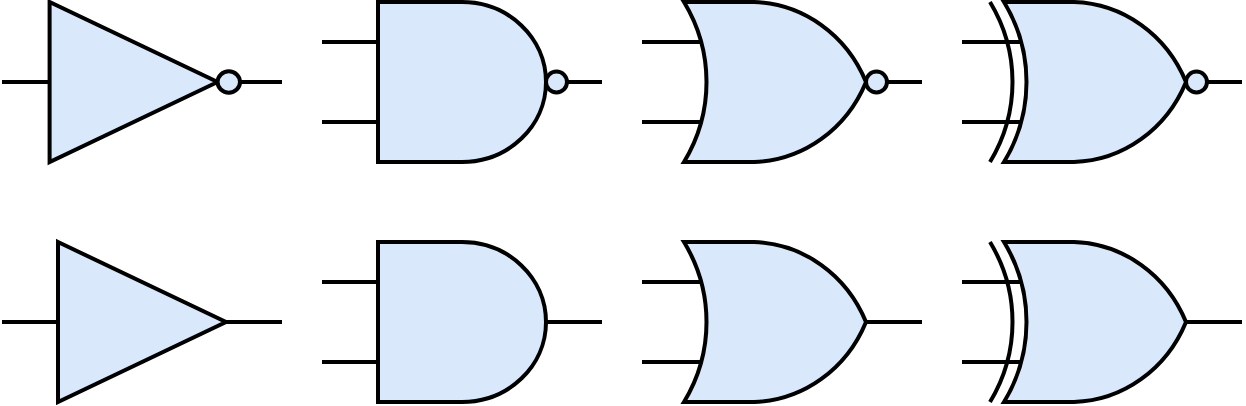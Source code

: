 <mxfile pages="4">
    <diagram id="8TPf9qYlye3HWCY5wv_4" name="第 5 页">
        <mxGraphModel dx="1053" dy="2248" grid="1" gridSize="10" guides="1" tooltips="1" connect="1" arrows="1" fold="1" page="1" pageScale="1" pageWidth="827" pageHeight="1169" math="0" shadow="0">
            <root>
                <mxCell id="0"/>
                <mxCell id="1" parent="0"/>
                <mxCell id="VTYNi1kIhQDUxb_B3rxO-1" value="" style="verticalLabelPosition=bottom;shadow=0;dashed=0;align=center;html=1;verticalAlign=top;shape=mxgraph.electrical.logic_gates.buffer2;strokeColor=default;fontFamily=Helvetica;fontSize=12;fontColor=default;fillColor=#dae8fc;strokeWidth=2;" vertex="1" parent="1">
                    <mxGeometry x="80" y="-1000" width="140" height="80" as="geometry"/>
                </mxCell>
                <mxCell id="VTYNi1kIhQDUxb_B3rxO-2" value="" style="verticalLabelPosition=bottom;shadow=0;dashed=0;align=center;html=1;verticalAlign=top;shape=mxgraph.electrical.logic_gates.logic_gate;operation=and;strokeColor=default;fontFamily=Helvetica;fontSize=12;fontColor=default;fillColor=#dae8fc;strokeWidth=2;" vertex="1" parent="1">
                    <mxGeometry x="240" y="-1000" width="140" height="80" as="geometry"/>
                </mxCell>
                <mxCell id="VTYNi1kIhQDUxb_B3rxO-3" value="" style="verticalLabelPosition=bottom;shadow=0;dashed=0;align=center;html=1;verticalAlign=top;shape=mxgraph.electrical.logic_gates.logic_gate;operation=or;strokeColor=default;fontFamily=Helvetica;fontSize=12;fontColor=default;fillColor=#dae8fc;strokeWidth=2;" vertex="1" parent="1">
                    <mxGeometry x="400" y="-1000" width="140" height="80" as="geometry"/>
                </mxCell>
                <mxCell id="VTYNi1kIhQDUxb_B3rxO-4" value="" style="verticalLabelPosition=bottom;shadow=0;dashed=0;align=center;html=1;verticalAlign=top;shape=mxgraph.electrical.logic_gates.logic_gate;operation=xor;strokeColor=default;fontFamily=Helvetica;fontSize=12;fontColor=default;fillColor=#dae8fc;strokeWidth=2;" vertex="1" parent="1">
                    <mxGeometry x="560" y="-1000" width="140" height="80" as="geometry"/>
                </mxCell>
                <mxCell id="VTYNi1kIhQDUxb_B3rxO-5" value="" style="verticalLabelPosition=bottom;shadow=0;dashed=0;align=center;html=1;verticalAlign=top;shape=mxgraph.electrical.logic_gates.inverter_2;strokeColor=default;fontFamily=Helvetica;fontSize=12;fontColor=default;fillColor=#dae8fc;strokeWidth=2;" vertex="1" parent="1">
                    <mxGeometry x="80" y="-1120" width="140" height="80" as="geometry"/>
                </mxCell>
                <mxCell id="VTYNi1kIhQDUxb_B3rxO-6" value="" style="verticalLabelPosition=bottom;shadow=0;dashed=0;align=center;html=1;verticalAlign=top;shape=mxgraph.electrical.logic_gates.logic_gate;operation=and;negating=1;negSize=0.15;strokeColor=default;fontFamily=Helvetica;fontSize=12;fontColor=default;fillColor=#dae8fc;strokeWidth=2;" vertex="1" parent="1">
                    <mxGeometry x="240" y="-1120" width="140" height="80" as="geometry"/>
                </mxCell>
                <mxCell id="VTYNi1kIhQDUxb_B3rxO-7" value="" style="verticalLabelPosition=bottom;shadow=0;dashed=0;align=center;html=1;verticalAlign=top;shape=mxgraph.electrical.logic_gates.logic_gate;operation=or;negating=1;negSize=0.15;strokeColor=default;fontFamily=Helvetica;fontSize=12;fontColor=default;fillColor=#dae8fc;strokeWidth=2;" vertex="1" parent="1">
                    <mxGeometry x="400" y="-1120" width="140" height="80" as="geometry"/>
                </mxCell>
                <mxCell id="VTYNi1kIhQDUxb_B3rxO-8" value="" style="verticalLabelPosition=bottom;shadow=0;dashed=0;align=center;html=1;verticalAlign=top;shape=mxgraph.electrical.logic_gates.logic_gate;operation=xor;negating=1;negSize=0.15;strokeColor=default;fontFamily=Helvetica;fontSize=12;fontColor=default;fillColor=#dae8fc;strokeWidth=2;" vertex="1" parent="1">
                    <mxGeometry x="560" y="-1120" width="140" height="80" as="geometry"/>
                </mxCell>
            </root>
        </mxGraphModel>
    </diagram>
    <diagram id="5A9XSHeuaWDY0NYPfAl_" name="第 4 页">
        <mxGraphModel dx="1137" dy="755" grid="1" gridSize="10" guides="1" tooltips="1" connect="1" arrows="1" fold="1" page="0" pageScale="1" pageWidth="827" pageHeight="1169" math="0" shadow="0">
            <root>
                <mxCell id="0"/>
                <mxCell id="1" parent="0"/>
                <mxCell id="AkFnXgUmRv0MAmLx0nYX-33" style="edgeStyle=orthogonalEdgeStyle;rounded=0;orthogonalLoop=1;jettySize=auto;html=1;exitDx=0;exitDy=0;exitPerimeter=0;fontFamily=Helvetica;fontSize=12;fontColor=default;endArrow=none;endFill=0;strokeColor=default;align=center;verticalAlign=middle;labelBackgroundColor=default;jumpStyle=arc;" parent="1" source="AkFnXgUmRv0MAmLx0nYX-40" edge="1">
                    <mxGeometry relative="1" as="geometry">
                        <mxPoint x="35" y="180" as="targetPoint"/>
                        <Array as="points">
                            <mxPoint x="35" y="100"/>
                            <mxPoint x="35" y="100"/>
                        </Array>
                    </mxGeometry>
                </mxCell>
                <mxCell id="AkFnXgUmRv0MAmLx0nYX-34" value="" style="verticalLabelPosition=bottom;shadow=0;dashed=0;align=center;html=1;verticalAlign=top;shape=mxgraph.electrical.logic_gates.inverting_contact;fontFamily=Helvetica;fontSize=12;rotation=90;strokeColor=default;fontColor=default;fillColor=#FFFFFF;" parent="1" vertex="1">
                    <mxGeometry x="30" y="70" width="10" height="10" as="geometry"/>
                </mxCell>
                <mxCell id="AkFnXgUmRv0MAmLx0nYX-35" value="&lt;span style=&quot;font-size: 20px;&quot;&gt;A&lt;/span&gt;&lt;span style=&quot;font-style: normal; font-size: 20px;&quot;&gt;&lt;sub&gt;1&lt;/sub&gt;&lt;/span&gt;" style="text;html=1;align=center;verticalAlign=middle;whiteSpace=wrap;rounded=0;fontFamily=Helvetica;fontSize=12;fontColor=default;labelBackgroundColor=none;fontStyle=2;spacingLeft=3;spacingRight=3;rotation=0;" parent="1" vertex="1">
                    <mxGeometry x="20" y="40" width="30" height="30" as="geometry"/>
                </mxCell>
                <mxCell id="AkFnXgUmRv0MAmLx0nYX-36" style="edgeStyle=orthogonalEdgeStyle;shape=connector;rounded=0;orthogonalLoop=1;jettySize=auto;html=1;exitX=0;exitY=0.5;exitDx=0;exitDy=0;exitPerimeter=0;strokeColor=default;align=center;verticalAlign=middle;fontFamily=Helvetica;fontSize=12;fontColor=default;labelBackgroundColor=default;endArrow=none;endFill=0;" parent="1" source="AkFnXgUmRv0MAmLx0nYX-38" target="AkFnXgUmRv0MAmLx0nYX-40" edge="1">
                    <mxGeometry relative="1" as="geometry">
                        <mxPoint x="40" y="90" as="targetPoint"/>
                        <Array as="points">
                            <mxPoint x="50" y="90"/>
                        </Array>
                    </mxGeometry>
                </mxCell>
                <mxCell id="AkFnXgUmRv0MAmLx0nYX-37" style="edgeStyle=orthogonalEdgeStyle;shape=connector;rounded=0;orthogonalLoop=1;jettySize=auto;html=1;exitDx=0;exitDy=0;exitPerimeter=0;strokeColor=default;align=center;verticalAlign=middle;fontFamily=Helvetica;fontSize=12;fontColor=default;labelBackgroundColor=default;endArrow=none;endFill=0;" parent="1" source="AkFnXgUmRv0MAmLx0nYX-74" edge="1">
                    <mxGeometry relative="1" as="geometry">
                        <mxPoint x="50" y="180" as="targetPoint"/>
                    </mxGeometry>
                </mxCell>
                <mxCell id="AkFnXgUmRv0MAmLx0nYX-38" value="" style="verticalLabelPosition=bottom;shadow=0;dashed=0;align=center;html=1;verticalAlign=top;shape=mxgraph.electrical.logic_gates.inverter_2;strokeColor=default;fontFamily=Helvetica;fontSize=12;fontColor=default;fillColor=#dae8fc;rotation=90;" parent="1" vertex="1">
                    <mxGeometry x="30" y="110" width="40" height="20" as="geometry"/>
                </mxCell>
                <mxCell id="AkFnXgUmRv0MAmLx0nYX-39" value="" style="edgeStyle=orthogonalEdgeStyle;rounded=0;orthogonalLoop=1;jettySize=auto;html=1;exitX=0.9;exitY=0.5;exitDx=0;exitDy=0;exitPerimeter=0;fontFamily=Helvetica;fontSize=12;fontColor=default;endArrow=none;endFill=0;strokeColor=default;align=center;verticalAlign=middle;labelBackgroundColor=default;" parent="1" source="AkFnXgUmRv0MAmLx0nYX-34" target="AkFnXgUmRv0MAmLx0nYX-40" edge="1">
                    <mxGeometry relative="1" as="geometry">
                        <mxPoint x="35" y="150" as="targetPoint"/>
                        <Array as="points"/>
                        <mxPoint x="35" y="79" as="sourcePoint"/>
                    </mxGeometry>
                </mxCell>
                <mxCell id="AkFnXgUmRv0MAmLx0nYX-40" value="" style="shape=waypoint;sketch=0;fillStyle=solid;size=6;pointerEvents=1;points=[];fillColor=none;resizable=0;rotatable=0;perimeter=centerPerimeter;snapToPoint=1;shadow=0;dashed=0;strokeColor=default;align=center;verticalAlign=top;fontFamily=Helvetica;fontSize=12;fontColor=default;" parent="1" vertex="1">
                    <mxGeometry x="25" y="80" width="20" height="20" as="geometry"/>
                </mxCell>
                <mxCell id="AkFnXgUmRv0MAmLx0nYX-41" style="edgeStyle=orthogonalEdgeStyle;rounded=0;orthogonalLoop=1;jettySize=auto;html=1;exitDx=0;exitDy=0;exitPerimeter=0;fontFamily=Helvetica;fontSize=12;fontColor=default;endArrow=none;endFill=0;strokeColor=default;align=center;verticalAlign=middle;labelBackgroundColor=default;" parent="1" source="AkFnXgUmRv0MAmLx0nYX-48" edge="1">
                    <mxGeometry relative="1" as="geometry">
                        <mxPoint x="65" y="180" as="targetPoint"/>
                        <Array as="points">
                            <mxPoint x="65" y="100"/>
                            <mxPoint x="65" y="100"/>
                        </Array>
                    </mxGeometry>
                </mxCell>
                <mxCell id="AkFnXgUmRv0MAmLx0nYX-42" value="" style="verticalLabelPosition=bottom;shadow=0;dashed=0;align=center;html=1;verticalAlign=top;shape=mxgraph.electrical.logic_gates.inverting_contact;fontFamily=Helvetica;fontSize=12;rotation=90;strokeColor=default;fontColor=default;fillColor=#FFFFFF;" parent="1" vertex="1">
                    <mxGeometry x="60" y="70" width="10" height="10" as="geometry"/>
                </mxCell>
                <mxCell id="AkFnXgUmRv0MAmLx0nYX-43" value="&lt;span style=&quot;font-size: 20px;&quot;&gt;A&lt;/span&gt;&lt;span style=&quot;font-style: normal; font-size: 20px;&quot;&gt;&lt;sub&gt;0&lt;/sub&gt;&lt;/span&gt;" style="text;html=1;align=center;verticalAlign=middle;whiteSpace=wrap;rounded=0;fontFamily=Helvetica;fontSize=12;fontColor=default;labelBackgroundColor=none;fontStyle=2;spacingLeft=3;spacingRight=3;rotation=0;" parent="1" vertex="1">
                    <mxGeometry x="50" y="40" width="30" height="30" as="geometry"/>
                </mxCell>
                <mxCell id="AkFnXgUmRv0MAmLx0nYX-44" style="edgeStyle=orthogonalEdgeStyle;shape=connector;rounded=0;orthogonalLoop=1;jettySize=auto;html=1;exitX=0;exitY=0.5;exitDx=0;exitDy=0;exitPerimeter=0;strokeColor=default;align=center;verticalAlign=middle;fontFamily=Helvetica;fontSize=12;fontColor=default;labelBackgroundColor=default;endArrow=none;endFill=0;" parent="1" source="AkFnXgUmRv0MAmLx0nYX-46" target="AkFnXgUmRv0MAmLx0nYX-48" edge="1">
                    <mxGeometry relative="1" as="geometry">
                        <mxPoint x="70" y="90" as="targetPoint"/>
                        <Array as="points">
                            <mxPoint x="80" y="90"/>
                        </Array>
                    </mxGeometry>
                </mxCell>
                <mxCell id="AkFnXgUmRv0MAmLx0nYX-45" style="edgeStyle=orthogonalEdgeStyle;shape=connector;rounded=0;orthogonalLoop=1;jettySize=auto;html=1;exitDx=0;exitDy=0;exitPerimeter=0;strokeColor=default;align=center;verticalAlign=middle;fontFamily=Helvetica;fontSize=12;fontColor=default;labelBackgroundColor=default;endArrow=none;endFill=0;" parent="1" source="AkFnXgUmRv0MAmLx0nYX-75" edge="1">
                    <mxGeometry relative="1" as="geometry">
                        <mxPoint x="80" y="180" as="targetPoint"/>
                    </mxGeometry>
                </mxCell>
                <mxCell id="AkFnXgUmRv0MAmLx0nYX-46" value="" style="verticalLabelPosition=bottom;shadow=0;dashed=0;align=center;html=1;verticalAlign=top;shape=mxgraph.electrical.logic_gates.inverter_2;strokeColor=default;fontFamily=Helvetica;fontSize=12;fontColor=default;fillColor=#dae8fc;rotation=90;" parent="1" vertex="1">
                    <mxGeometry x="60" y="110" width="40" height="20" as="geometry"/>
                </mxCell>
                <mxCell id="AkFnXgUmRv0MAmLx0nYX-47" value="" style="edgeStyle=orthogonalEdgeStyle;rounded=0;orthogonalLoop=1;jettySize=auto;html=1;exitX=0.9;exitY=0.5;exitDx=0;exitDy=0;exitPerimeter=0;fontFamily=Helvetica;fontSize=12;fontColor=default;endArrow=none;endFill=0;strokeColor=default;align=center;verticalAlign=middle;labelBackgroundColor=default;" parent="1" source="AkFnXgUmRv0MAmLx0nYX-42" target="AkFnXgUmRv0MAmLx0nYX-48" edge="1">
                    <mxGeometry relative="1" as="geometry">
                        <mxPoint x="65" y="150" as="targetPoint"/>
                        <Array as="points"/>
                        <mxPoint x="65" y="79" as="sourcePoint"/>
                    </mxGeometry>
                </mxCell>
                <mxCell id="AkFnXgUmRv0MAmLx0nYX-48" value="" style="shape=waypoint;sketch=0;fillStyle=solid;size=6;pointerEvents=1;points=[];fillColor=none;resizable=0;rotatable=0;perimeter=centerPerimeter;snapToPoint=1;shadow=0;dashed=0;strokeColor=default;align=center;verticalAlign=top;fontFamily=Helvetica;fontSize=12;fontColor=default;" parent="1" vertex="1">
                    <mxGeometry x="55" y="80" width="20" height="20" as="geometry"/>
                </mxCell>
                <mxCell id="AkFnXgUmRv0MAmLx0nYX-62" style="edgeStyle=orthogonalEdgeStyle;shape=connector;rounded=0;orthogonalLoop=1;jettySize=auto;html=1;exitDx=0;exitDy=0;exitPerimeter=0;strokeColor=default;align=center;verticalAlign=middle;fontFamily=Helvetica;fontSize=12;fontColor=default;labelBackgroundColor=default;endArrow=none;endFill=0;" parent="1" source="AkFnXgUmRv0MAmLx0nYX-74" edge="1">
                    <mxGeometry relative="1" as="geometry">
                        <mxPoint x="50" y="149.94" as="targetPoint"/>
                        <Array as="points">
                            <mxPoint x="50" y="149.94"/>
                        </Array>
                    </mxGeometry>
                </mxCell>
                <mxCell id="AkFnXgUmRv0MAmLx0nYX-63" style="edgeStyle=orthogonalEdgeStyle;shape=connector;rounded=0;orthogonalLoop=1;jettySize=auto;html=1;exitDx=0;exitDy=0;exitPerimeter=0;strokeColor=default;align=center;verticalAlign=middle;fontFamily=Helvetica;fontSize=12;fontColor=default;labelBackgroundColor=default;endArrow=none;endFill=0;" parent="1" source="AkFnXgUmRv0MAmLx0nYX-75" edge="1">
                    <mxGeometry relative="1" as="geometry">
                        <mxPoint x="80" y="159.94" as="targetPoint"/>
                    </mxGeometry>
                </mxCell>
                <mxCell id="AkFnXgUmRv0MAmLx0nYX-66" style="edgeStyle=orthogonalEdgeStyle;shape=connector;rounded=0;orthogonalLoop=1;jettySize=auto;html=1;strokeColor=default;align=center;verticalAlign=middle;fontFamily=Helvetica;fontSize=12;fontColor=default;labelBackgroundColor=default;endArrow=none;endFill=0;entryX=0.9;entryY=0.5;entryDx=0;entryDy=0;entryPerimeter=0;exitX=0;exitY=0.75;exitDx=0;exitDy=0;exitPerimeter=0;jumpStyle=arc;" parent="1" source="AkFnXgUmRv0MAmLx0nYX-50" target="AkFnXgUmRv0MAmLx0nYX-83" edge="1">
                    <mxGeometry relative="1" as="geometry">
                        <mxPoint x="-20" y="169.9" as="targetPoint"/>
                        <Array as="points"/>
                        <mxPoint x="110" y="169.9" as="sourcePoint"/>
                    </mxGeometry>
                </mxCell>
                <mxCell id="AkFnXgUmRv0MAmLx0nYX-77" value="" style="edgeStyle=orthogonalEdgeStyle;shape=connector;rounded=0;orthogonalLoop=1;jettySize=auto;html=1;strokeColor=default;align=center;verticalAlign=middle;fontFamily=Helvetica;fontSize=12;fontColor=default;labelBackgroundColor=default;endArrow=none;endFill=0;exitX=0;exitY=0.25;exitDx=0;exitDy=0;exitPerimeter=0;jumpStyle=arc;" parent="1" source="AkFnXgUmRv0MAmLx0nYX-50" target="AkFnXgUmRv0MAmLx0nYX-74" edge="1">
                    <mxGeometry relative="1" as="geometry">
                        <mxPoint x="50" y="139.94" as="targetPoint"/>
                        <mxPoint x="110" y="149.94" as="sourcePoint"/>
                        <Array as="points"/>
                    </mxGeometry>
                </mxCell>
                <mxCell id="AkFnXgUmRv0MAmLx0nYX-78" value="" style="edgeStyle=orthogonalEdgeStyle;shape=connector;rounded=0;orthogonalLoop=1;jettySize=auto;html=1;strokeColor=default;align=center;verticalAlign=middle;fontFamily=Helvetica;fontSize=12;fontColor=default;labelBackgroundColor=default;endArrow=none;endFill=0;exitX=0.196;exitY=0.501;exitDx=0;exitDy=0;exitPerimeter=0;" parent="1" source="AkFnXgUmRv0MAmLx0nYX-50" target="AkFnXgUmRv0MAmLx0nYX-75" edge="1">
                    <mxGeometry relative="1" as="geometry">
                        <mxPoint x="80" y="159.94" as="targetPoint"/>
                        <mxPoint x="110" y="159.94" as="sourcePoint"/>
                    </mxGeometry>
                </mxCell>
                <mxCell id="AkFnXgUmRv0MAmLx0nYX-80" value="" style="edgeStyle=orthogonalEdgeStyle;shape=connector;rounded=0;orthogonalLoop=1;jettySize=auto;html=1;exitX=1;exitY=0.5;exitDx=0;exitDy=0;exitPerimeter=0;strokeColor=default;align=center;verticalAlign=middle;fontFamily=Helvetica;fontSize=12;fontColor=default;labelBackgroundColor=default;endArrow=none;endFill=0;" parent="1" source="AkFnXgUmRv0MAmLx0nYX-38" target="AkFnXgUmRv0MAmLx0nYX-74" edge="1">
                    <mxGeometry relative="1" as="geometry">
                        <mxPoint x="50" y="440" as="targetPoint"/>
                        <mxPoint x="50" y="140" as="sourcePoint"/>
                    </mxGeometry>
                </mxCell>
                <mxCell id="AkFnXgUmRv0MAmLx0nYX-74" value="" style="shape=waypoint;sketch=0;fillStyle=solid;size=6;pointerEvents=1;points=[];fillColor=none;resizable=0;rotatable=0;perimeter=centerPerimeter;snapToPoint=1;shadow=0;dashed=0;strokeColor=default;align=center;verticalAlign=top;fontFamily=Helvetica;fontSize=12;fontColor=default;" parent="1" vertex="1">
                    <mxGeometry x="40" y="140" width="20" height="20" as="geometry"/>
                </mxCell>
                <mxCell id="AkFnXgUmRv0MAmLx0nYX-81" value="" style="edgeStyle=orthogonalEdgeStyle;shape=connector;rounded=0;orthogonalLoop=1;jettySize=auto;html=1;exitX=1;exitY=0.5;exitDx=0;exitDy=0;exitPerimeter=0;strokeColor=default;align=center;verticalAlign=middle;fontFamily=Helvetica;fontSize=12;fontColor=default;labelBackgroundColor=default;endArrow=none;endFill=0;" parent="1" source="AkFnXgUmRv0MAmLx0nYX-46" target="AkFnXgUmRv0MAmLx0nYX-75" edge="1">
                    <mxGeometry relative="1" as="geometry">
                        <mxPoint x="80" y="440" as="targetPoint"/>
                        <mxPoint x="80" y="140" as="sourcePoint"/>
                    </mxGeometry>
                </mxCell>
                <mxCell id="AkFnXgUmRv0MAmLx0nYX-75" value="" style="shape=waypoint;sketch=0;fillStyle=solid;size=6;pointerEvents=1;points=[];fillColor=none;resizable=0;rotatable=0;perimeter=centerPerimeter;snapToPoint=1;shadow=0;dashed=0;strokeColor=default;align=center;verticalAlign=top;fontFamily=Helvetica;fontSize=12;fontColor=default;" parent="1" vertex="1">
                    <mxGeometry x="70" y="149.98" width="20" height="20" as="geometry"/>
                </mxCell>
                <mxCell id="AkFnXgUmRv0MAmLx0nYX-83" value="" style="verticalLabelPosition=bottom;shadow=0;dashed=0;align=center;html=1;verticalAlign=top;shape=mxgraph.electrical.logic_gates.inverting_contact;fontFamily=Helvetica;fontSize=20;strokeColor=default;fontColor=default;fillColor=#FFFFFF;" parent="1" vertex="1">
                    <mxGeometry x="10" y="164.94" width="10" height="10" as="geometry"/>
                </mxCell>
                <mxCell id="AkFnXgUmRv0MAmLx0nYX-84" value="&lt;span style=&quot;text-align: left; font-size: 20px;&quot;&gt;D&lt;/span&gt;&lt;span style=&quot;text-align: left; font-style: normal; font-size: 20px;&quot;&gt;&lt;sub&gt;0&lt;/sub&gt;&lt;/span&gt;" style="text;html=1;align=right;verticalAlign=middle;whiteSpace=wrap;rounded=0;fontFamily=Helvetica;fontSize=12;fontColor=default;labelBackgroundColor=none;fontStyle=2;spacingLeft=3;spacingRight=3;" parent="1" vertex="1">
                    <mxGeometry x="-30" y="154.94" width="40" height="30" as="geometry"/>
                </mxCell>
                <mxCell id="dvdEnlq4_XHVEX2dp3QS-2" style="edgeStyle=orthogonalEdgeStyle;html=1;exitX=1;exitY=0.5;exitDx=0;exitDy=0;exitPerimeter=0;entryX=0;entryY=0.25;entryDx=0;entryDy=0;entryPerimeter=0;fontSize=20;endArrow=none;endFill=0;rounded=0;jumpStyle=arc;" parent="1" source="AkFnXgUmRv0MAmLx0nYX-50" target="dvdEnlq4_XHVEX2dp3QS-1" edge="1">
                    <mxGeometry relative="1" as="geometry"/>
                </mxCell>
                <mxCell id="AkFnXgUmRv0MAmLx0nYX-50" value="" style="verticalLabelPosition=bottom;shadow=0;dashed=0;align=center;html=1;verticalAlign=top;shape=mxgraph.electrical.logic_gates.logic_gate;operation=and;fillColor=#dae8fc;strokeColor=default;fontFamily=Helvetica;fontSize=12;fontColor=default;movable=1;resizable=1;rotatable=1;deletable=1;editable=1;locked=0;connectable=1;" parent="1" vertex="1">
                    <mxGeometry x="110" y="139.997" width="66.67" height="39.97" as="geometry"/>
                </mxCell>
                <mxCell id="dvdEnlq4_XHVEX2dp3QS-1" value="" style="verticalLabelPosition=bottom;shadow=0;dashed=0;align=center;html=1;verticalAlign=top;shape=mxgraph.electrical.logic_gates.logic_gate;operation=or;strokeColor=default;fontFamily=Helvetica;fontSize=12;fontColor=default;fillColor=#dae8fc;" parent="1" vertex="1">
                    <mxGeometry x="190" y="169.98" width="66.67" height="40" as="geometry"/>
                </mxCell>
                <mxCell id="dvdEnlq4_XHVEX2dp3QS-4" value="" style="endArrow=none;dashed=1;html=1;rounded=0;labelBackgroundColor=default;strokeColor=default;fontFamily=Helvetica;fontSize=20;fontColor=default;shape=connector;jumpStyle=arc;" parent="1" edge="1">
                    <mxGeometry width="50" height="50" relative="1" as="geometry">
                        <mxPoint x="35" y="230" as="sourcePoint"/>
                        <mxPoint x="35" y="180" as="targetPoint"/>
                    </mxGeometry>
                </mxCell>
                <mxCell id="dvdEnlq4_XHVEX2dp3QS-5" value="" style="endArrow=none;dashed=1;html=1;rounded=0;labelBackgroundColor=default;strokeColor=default;fontFamily=Helvetica;fontSize=20;fontColor=default;shape=connector;jumpStyle=arc;" parent="1" edge="1">
                    <mxGeometry width="50" height="50" relative="1" as="geometry">
                        <mxPoint x="50" y="229.97" as="sourcePoint"/>
                        <mxPoint x="50" y="179.97" as="targetPoint"/>
                    </mxGeometry>
                </mxCell>
                <mxCell id="dvdEnlq4_XHVEX2dp3QS-6" value="" style="endArrow=none;dashed=1;html=1;rounded=0;labelBackgroundColor=default;strokeColor=default;fontFamily=Helvetica;fontSize=20;fontColor=default;shape=connector;jumpStyle=arc;" parent="1" edge="1">
                    <mxGeometry width="50" height="50" relative="1" as="geometry">
                        <mxPoint x="49.96" y="229.97" as="sourcePoint"/>
                        <mxPoint x="49.96" y="179.97" as="targetPoint"/>
                    </mxGeometry>
                </mxCell>
                <mxCell id="dvdEnlq4_XHVEX2dp3QS-7" value="" style="endArrow=none;dashed=1;html=1;rounded=0;labelBackgroundColor=default;strokeColor=default;fontFamily=Helvetica;fontSize=20;fontColor=default;shape=connector;jumpStyle=arc;" parent="1" edge="1">
                    <mxGeometry width="50" height="50" relative="1" as="geometry">
                        <mxPoint x="65" y="230" as="sourcePoint"/>
                        <mxPoint x="65" y="180" as="targetPoint"/>
                    </mxGeometry>
                </mxCell>
                <mxCell id="dvdEnlq4_XHVEX2dp3QS-8" value="" style="endArrow=none;dashed=1;html=1;rounded=0;labelBackgroundColor=default;strokeColor=default;fontFamily=Helvetica;fontSize=20;fontColor=default;shape=connector;jumpStyle=arc;" parent="1" edge="1">
                    <mxGeometry width="50" height="50" relative="1" as="geometry">
                        <mxPoint x="80" y="230" as="sourcePoint"/>
                        <mxPoint x="80" y="180" as="targetPoint"/>
                    </mxGeometry>
                </mxCell>
                <mxCell id="dvdEnlq4_XHVEX2dp3QS-9" value="" style="endArrow=none;dashed=1;html=1;rounded=0;labelBackgroundColor=default;strokeColor=default;fontFamily=Helvetica;fontSize=20;fontColor=default;shape=connector;jumpStyle=arc;" parent="1" edge="1">
                    <mxGeometry width="50" height="50" relative="1" as="geometry">
                        <mxPoint x="160" y="200" as="sourcePoint"/>
                        <mxPoint x="190" y="200" as="targetPoint"/>
                    </mxGeometry>
                </mxCell>
                <mxCell id="dvdEnlq4_XHVEX2dp3QS-10" style="edgeStyle=orthogonalEdgeStyle;rounded=0;orthogonalLoop=1;jettySize=auto;html=1;fontFamily=Helvetica;fontSize=20;fontColor=default;endArrow=none;endFill=0;entryX=0;entryY=0.5;entryDx=0;entryDy=0;exitX=1;exitY=0.5;exitDx=0;exitDy=0;exitPerimeter=0;" parent="1" source="dvdEnlq4_XHVEX2dp3QS-1" target="dvdEnlq4_XHVEX2dp3QS-11" edge="1">
                    <mxGeometry relative="1" as="geometry">
                        <mxPoint x="288" y="190" as="targetPoint"/>
                        <mxPoint x="257" y="190" as="sourcePoint"/>
                        <Array as="points"/>
                    </mxGeometry>
                </mxCell>
                <mxCell id="dvdEnlq4_XHVEX2dp3QS-11" value="Q" style="text;html=1;align=left;verticalAlign=middle;whiteSpace=wrap;rounded=0;fontFamily=Helvetica;fontSize=20;fontColor=default;labelBackgroundColor=none;fontStyle=2;spacingLeft=5;spacingRight=5;" parent="1" vertex="1">
                    <mxGeometry x="297" y="175" width="40" height="30" as="geometry"/>
                </mxCell>
                <mxCell id="dvdEnlq4_XHVEX2dp3QS-12" style="edgeStyle=orthogonalEdgeStyle;rounded=0;orthogonalLoop=1;jettySize=auto;html=1;exitX=0;exitY=0.25;exitDx=0;exitDy=0;fontFamily=Helvetica;fontSize=20;fontColor=default;endArrow=none;endFill=0;entryX=0;entryY=0.75;entryDx=0;entryDy=0;" parent="1" source="dvdEnlq4_XHVEX2dp3QS-11" target="dvdEnlq4_XHVEX2dp3QS-11" edge="1">
                    <mxGeometry relative="1" as="geometry">
                        <mxPoint x="297" y="198" as="targetPoint"/>
                        <mxPoint x="296.87" y="182.5" as="sourcePoint"/>
                        <Array as="points"/>
                    </mxGeometry>
                </mxCell>
            </root>
        </mxGraphModel>
    </diagram>
    <diagram id="Z1D3M-KYlHH4ioyB77fh" name="202409262050">
        <mxGraphModel dx="702" dy="755" grid="1" gridSize="10" guides="1" tooltips="1" connect="1" arrows="1" fold="1" page="0" pageScale="1" pageWidth="827" pageHeight="1169" math="0" shadow="0">
            <root>
                <mxCell id="0"/>
                <mxCell id="1" parent="0"/>
                <mxCell id="LzEqmpAyPwrupMkQrwCw-1" style="edgeStyle=orthogonalEdgeStyle;rounded=0;orthogonalLoop=1;jettySize=auto;html=1;exitX=0.9;exitY=0.5;exitDx=0;exitDy=0;exitPerimeter=0;fontFamily=Helvetica;fontSize=12;fontColor=default;endArrow=none;endFill=0;" parent="1" source="LzEqmpAyPwrupMkQrwCw-2" edge="1">
                    <mxGeometry relative="1" as="geometry">
                        <mxPoint x="250" y="290" as="targetPoint"/>
                        <Array as="points">
                            <mxPoint x="250" y="190"/>
                            <mxPoint x="250" y="190"/>
                        </Array>
                    </mxGeometry>
                </mxCell>
                <mxCell id="LzEqmpAyPwrupMkQrwCw-2" value="" style="verticalLabelPosition=bottom;shadow=0;dashed=0;align=center;html=1;verticalAlign=top;shape=mxgraph.electrical.logic_gates.inverting_contact;fontFamily=Helvetica;fontSize=12;rotation=90;" parent="1" vertex="1">
                    <mxGeometry x="245" y="160" width="10" height="10" as="geometry"/>
                </mxCell>
                <mxCell id="LzEqmpAyPwrupMkQrwCw-3" value="&lt;span style=&quot;&quot;&gt;A&lt;/span&gt;&lt;sub style=&quot;font-style: normal;&quot;&gt;1&lt;/sub&gt;" style="text;html=1;align=center;verticalAlign=middle;whiteSpace=wrap;rounded=0;fontFamily=Helvetica;fontSize=20;fontColor=default;labelBackgroundColor=none;fontStyle=2;spacingLeft=3;spacingRight=3;rotation=0;" parent="1" vertex="1">
                    <mxGeometry x="235" y="130" width="30" height="30" as="geometry"/>
                </mxCell>
                <mxCell id="LzEqmpAyPwrupMkQrwCw-4" style="edgeStyle=orthogonalEdgeStyle;rounded=0;orthogonalLoop=1;jettySize=auto;html=1;exitDx=0;exitDy=0;exitPerimeter=0;fontFamily=Helvetica;fontSize=12;fontColor=default;endArrow=none;endFill=0;" parent="1" source="LzEqmpAyPwrupMkQrwCw-29" edge="1">
                    <mxGeometry relative="1" as="geometry">
                        <mxPoint x="220" y="290" as="targetPoint"/>
                        <Array as="points">
                            <mxPoint x="220" y="190"/>
                            <mxPoint x="220" y="190"/>
                        </Array>
                    </mxGeometry>
                </mxCell>
                <mxCell id="LzEqmpAyPwrupMkQrwCw-5" value="" style="verticalLabelPosition=bottom;shadow=0;dashed=0;align=center;html=1;verticalAlign=top;shape=mxgraph.electrical.logic_gates.inverting_contact;fontFamily=Helvetica;fontSize=12;rotation=90;" parent="1" vertex="1">
                    <mxGeometry x="215" y="160" width="10" height="10" as="geometry"/>
                </mxCell>
                <mxCell id="LzEqmpAyPwrupMkQrwCw-6" value="&lt;span style=&quot;&quot;&gt;A&lt;/span&gt;&lt;sub style=&quot;font-style: normal;&quot;&gt;2&lt;/sub&gt;" style="text;html=1;align=center;verticalAlign=middle;whiteSpace=wrap;rounded=0;fontFamily=Helvetica;fontSize=20;fontColor=default;labelBackgroundColor=none;fontStyle=2;spacingLeft=3;spacingRight=3;rotation=0;" parent="1" vertex="1">
                    <mxGeometry x="205" y="130" width="30" height="30" as="geometry"/>
                </mxCell>
                <mxCell id="LzEqmpAyPwrupMkQrwCw-7" style="edgeStyle=orthogonalEdgeStyle;rounded=0;orthogonalLoop=1;jettySize=auto;html=1;exitDx=0;exitDy=0;exitPerimeter=0;fontFamily=Helvetica;fontSize=12;fontColor=default;endArrow=none;endFill=0;" parent="1" source="LzEqmpAyPwrupMkQrwCw-27" edge="1">
                    <mxGeometry relative="1" as="geometry">
                        <mxPoint x="190" y="290" as="targetPoint"/>
                        <Array as="points">
                            <mxPoint x="190" y="190"/>
                            <mxPoint x="190" y="190"/>
                        </Array>
                    </mxGeometry>
                </mxCell>
                <mxCell id="LzEqmpAyPwrupMkQrwCw-8" value="" style="verticalLabelPosition=bottom;shadow=0;dashed=0;align=center;html=1;verticalAlign=top;shape=mxgraph.electrical.logic_gates.inverting_contact;fontFamily=Helvetica;fontSize=12;rotation=90;" parent="1" vertex="1">
                    <mxGeometry x="185" y="160" width="10" height="10" as="geometry"/>
                </mxCell>
                <mxCell id="LzEqmpAyPwrupMkQrwCw-9" value="&lt;span style=&quot;&quot;&gt;A&lt;/span&gt;&lt;sub style=&quot;font-style: normal;&quot;&gt;3&lt;/sub&gt;" style="text;html=1;align=center;verticalAlign=middle;whiteSpace=wrap;rounded=0;fontFamily=Helvetica;fontSize=20;fontColor=default;labelBackgroundColor=none;fontStyle=2;spacingLeft=3;spacingRight=3;rotation=0;" parent="1" vertex="1">
                    <mxGeometry x="175" y="130" width="30" height="30" as="geometry"/>
                </mxCell>
                <mxCell id="LzEqmpAyPwrupMkQrwCw-10" style="edgeStyle=orthogonalEdgeStyle;rounded=0;orthogonalLoop=1;jettySize=auto;html=1;exitX=0.9;exitY=0.5;exitDx=0;exitDy=0;exitPerimeter=0;fontFamily=Helvetica;fontSize=12;fontColor=default;endArrow=none;endFill=0;" parent="1" source="LzEqmpAyPwrupMkQrwCw-11" edge="1">
                    <mxGeometry relative="1" as="geometry">
                        <mxPoint x="160" y="290" as="targetPoint"/>
                        <Array as="points">
                            <mxPoint x="160" y="190"/>
                            <mxPoint x="160" y="190"/>
                        </Array>
                    </mxGeometry>
                </mxCell>
                <mxCell id="LzEqmpAyPwrupMkQrwCw-11" value="" style="verticalLabelPosition=bottom;shadow=0;dashed=0;align=center;html=1;verticalAlign=top;shape=mxgraph.electrical.logic_gates.inverting_contact;fontFamily=Helvetica;fontSize=12;rotation=90;" parent="1" vertex="1">
                    <mxGeometry x="155" y="160" width="10" height="10" as="geometry"/>
                </mxCell>
                <mxCell id="LzEqmpAyPwrupMkQrwCw-12" value="&lt;span style=&quot;&quot;&gt;A&lt;/span&gt;&lt;sub style=&quot;font-style: normal;&quot;&gt;4&lt;/sub&gt;" style="text;html=1;align=center;verticalAlign=middle;whiteSpace=wrap;rounded=0;fontFamily=Helvetica;fontSize=20;fontColor=default;labelBackgroundColor=none;fontStyle=2;spacingLeft=3;spacingRight=3;rotation=0;" parent="1" vertex="1">
                    <mxGeometry x="145" y="130" width="30" height="30" as="geometry"/>
                </mxCell>
                <mxCell id="LzEqmpAyPwrupMkQrwCw-23" style="edgeStyle=orthogonalEdgeStyle;shape=connector;rounded=0;orthogonalLoop=1;jettySize=auto;html=1;exitX=0;exitY=0.25;exitDx=0;exitDy=0;exitPerimeter=0;strokeColor=default;align=center;verticalAlign=middle;fontFamily=Helvetica;fontSize=12;fontColor=default;labelBackgroundColor=default;endArrow=none;endFill=0;" parent="1" source="LzEqmpAyPwrupMkQrwCw-21" target="LzEqmpAyPwrupMkQrwCw-29" edge="1">
                    <mxGeometry relative="1" as="geometry">
                        <mxPoint x="220" y="190" as="targetPoint"/>
                    </mxGeometry>
                </mxCell>
                <mxCell id="LzEqmpAyPwrupMkQrwCw-24" style="edgeStyle=orthogonalEdgeStyle;shape=connector;rounded=0;orthogonalLoop=1;jettySize=auto;html=1;exitDx=0;exitDy=0;exitPerimeter=0;strokeColor=default;align=center;verticalAlign=middle;fontFamily=Helvetica;fontSize=12;fontColor=default;labelBackgroundColor=default;endArrow=none;endFill=0;" parent="1" source="LzEqmpAyPwrupMkQrwCw-28" edge="1">
                    <mxGeometry relative="1" as="geometry">
                        <mxPoint x="190" y="210" as="targetPoint"/>
                    </mxGeometry>
                </mxCell>
                <mxCell id="LzEqmpAyPwrupMkQrwCw-21" value="" style="verticalLabelPosition=bottom;shadow=0;dashed=0;align=center;html=1;verticalAlign=top;shape=mxgraph.electrical.logic_gates.logic_gate;operation=or;strokeColor=default;fontFamily=Helvetica;fontSize=12;fontColor=default;fillColor=#dae8fc;" parent="1" vertex="1">
                    <mxGeometry x="280" y="180" width="66.67" height="40" as="geometry"/>
                </mxCell>
                <mxCell id="LzEqmpAyPwrupMkQrwCw-25" style="edgeStyle=orthogonalEdgeStyle;shape=connector;rounded=0;orthogonalLoop=1;jettySize=auto;html=1;exitDx=0;exitDy=0;exitPerimeter=0;strokeColor=default;align=center;verticalAlign=middle;fontFamily=Helvetica;fontSize=12;fontColor=default;labelBackgroundColor=default;endArrow=none;endFill=0;" parent="1" source="LzEqmpAyPwrupMkQrwCw-30" edge="1">
                    <mxGeometry relative="1" as="geometry">
                        <mxPoint x="250" y="250" as="targetPoint"/>
                    </mxGeometry>
                </mxCell>
                <mxCell id="LzEqmpAyPwrupMkQrwCw-26" style="edgeStyle=orthogonalEdgeStyle;shape=connector;rounded=0;orthogonalLoop=1;jettySize=auto;html=1;exitX=0;exitY=0.75;exitDx=0;exitDy=0;exitPerimeter=0;strokeColor=default;align=center;verticalAlign=middle;fontFamily=Helvetica;fontSize=12;fontColor=default;labelBackgroundColor=default;endArrow=none;endFill=0;" parent="1" source="LzEqmpAyPwrupMkQrwCw-22" target="LzEqmpAyPwrupMkQrwCw-27" edge="1">
                    <mxGeometry relative="1" as="geometry">
                        <mxPoint x="190" y="270" as="targetPoint"/>
                    </mxGeometry>
                </mxCell>
                <mxCell id="LzEqmpAyPwrupMkQrwCw-22" value="" style="verticalLabelPosition=bottom;shadow=0;dashed=0;align=center;html=1;verticalAlign=top;shape=mxgraph.electrical.logic_gates.logic_gate;operation=or;strokeColor=default;fontFamily=Helvetica;fontSize=12;fontColor=default;fillColor=#dae8fc;" parent="1" vertex="1">
                    <mxGeometry x="280" y="240" width="66.67" height="40" as="geometry"/>
                </mxCell>
                <mxCell id="LzEqmpAyPwrupMkQrwCw-31" value="" style="edgeStyle=orthogonalEdgeStyle;shape=connector;rounded=0;orthogonalLoop=1;jettySize=auto;html=1;exitX=0;exitY=0.25;exitDx=0;exitDy=0;exitPerimeter=0;strokeColor=default;align=center;verticalAlign=middle;fontFamily=Helvetica;fontSize=12;fontColor=default;labelBackgroundColor=default;endArrow=none;endFill=0;" parent="1" source="LzEqmpAyPwrupMkQrwCw-22" target="LzEqmpAyPwrupMkQrwCw-30" edge="1">
                    <mxGeometry relative="1" as="geometry">
                        <mxPoint x="250" y="250" as="targetPoint"/>
                        <mxPoint x="280" y="250" as="sourcePoint"/>
                    </mxGeometry>
                </mxCell>
                <mxCell id="LzEqmpAyPwrupMkQrwCw-30" value="" style="shape=waypoint;sketch=0;fillStyle=solid;size=6;pointerEvents=1;points=[];fillColor=none;resizable=0;rotatable=0;perimeter=centerPerimeter;snapToPoint=1;shadow=0;dashed=0;strokeColor=default;align=center;verticalAlign=top;fontFamily=Helvetica;fontSize=12;fontColor=default;" parent="1" vertex="1">
                    <mxGeometry x="240" y="240" width="20" height="20" as="geometry"/>
                </mxCell>
                <mxCell id="LzEqmpAyPwrupMkQrwCw-32" value="" style="edgeStyle=orthogonalEdgeStyle;rounded=0;orthogonalLoop=1;jettySize=auto;html=1;exitX=0.9;exitY=0.5;exitDx=0;exitDy=0;exitPerimeter=0;fontFamily=Helvetica;fontSize=12;fontColor=default;endArrow=none;endFill=0;" parent="1" source="LzEqmpAyPwrupMkQrwCw-5" target="LzEqmpAyPwrupMkQrwCw-29" edge="1">
                    <mxGeometry relative="1" as="geometry">
                        <mxPoint x="220" y="290" as="targetPoint"/>
                        <Array as="points"/>
                        <mxPoint x="220" y="169" as="sourcePoint"/>
                    </mxGeometry>
                </mxCell>
                <mxCell id="LzEqmpAyPwrupMkQrwCw-29" value="" style="shape=waypoint;sketch=0;fillStyle=solid;size=6;pointerEvents=1;points=[];fillColor=none;resizable=0;rotatable=0;perimeter=centerPerimeter;snapToPoint=1;shadow=0;dashed=0;strokeColor=default;align=center;verticalAlign=top;fontFamily=Helvetica;fontSize=12;fontColor=default;" parent="1" vertex="1">
                    <mxGeometry x="210" y="180" width="20" height="20" as="geometry"/>
                </mxCell>
                <mxCell id="LzEqmpAyPwrupMkQrwCw-33" value="" style="edgeStyle=orthogonalEdgeStyle;shape=connector;rounded=0;orthogonalLoop=1;jettySize=auto;html=1;exitX=0;exitY=0.75;exitDx=0;exitDy=0;exitPerimeter=0;strokeColor=default;align=center;verticalAlign=middle;fontFamily=Helvetica;fontSize=12;fontColor=default;labelBackgroundColor=default;endArrow=none;endFill=0;" parent="1" source="LzEqmpAyPwrupMkQrwCw-21" target="LzEqmpAyPwrupMkQrwCw-28" edge="1">
                    <mxGeometry relative="1" as="geometry">
                        <mxPoint x="190" y="210" as="targetPoint"/>
                        <mxPoint x="280" y="210" as="sourcePoint"/>
                    </mxGeometry>
                </mxCell>
                <mxCell id="LzEqmpAyPwrupMkQrwCw-34" value="" style="edgeStyle=orthogonalEdgeStyle;rounded=0;orthogonalLoop=1;jettySize=auto;html=1;exitX=0.9;exitY=0.5;exitDx=0;exitDy=0;exitPerimeter=0;fontFamily=Helvetica;fontSize=12;fontColor=default;endArrow=none;endFill=0;" parent="1" source="LzEqmpAyPwrupMkQrwCw-8" target="LzEqmpAyPwrupMkQrwCw-28" edge="1">
                    <mxGeometry relative="1" as="geometry">
                        <mxPoint x="190" y="290" as="targetPoint"/>
                        <Array as="points"/>
                        <mxPoint x="190" y="169" as="sourcePoint"/>
                    </mxGeometry>
                </mxCell>
                <mxCell id="LzEqmpAyPwrupMkQrwCw-28" value="" style="shape=waypoint;sketch=0;fillStyle=solid;size=6;pointerEvents=1;points=[];fillColor=none;resizable=0;rotatable=0;perimeter=centerPerimeter;snapToPoint=1;shadow=0;dashed=0;strokeColor=default;align=center;verticalAlign=top;fontFamily=Helvetica;fontSize=12;fontColor=default;" parent="1" vertex="1">
                    <mxGeometry x="180" y="200" width="20" height="20" as="geometry"/>
                </mxCell>
                <mxCell id="LzEqmpAyPwrupMkQrwCw-35" value="" style="edgeStyle=orthogonalEdgeStyle;rounded=0;orthogonalLoop=1;jettySize=auto;html=1;exitDx=0;exitDy=0;exitPerimeter=0;fontFamily=Helvetica;fontSize=12;fontColor=default;endArrow=none;endFill=0;" parent="1" source="LzEqmpAyPwrupMkQrwCw-28" target="LzEqmpAyPwrupMkQrwCw-27" edge="1">
                    <mxGeometry relative="1" as="geometry">
                        <mxPoint x="190" y="290" as="targetPoint"/>
                        <Array as="points"/>
                        <mxPoint x="190" y="210" as="sourcePoint"/>
                    </mxGeometry>
                </mxCell>
                <mxCell id="LzEqmpAyPwrupMkQrwCw-27" value="" style="shape=waypoint;sketch=0;fillStyle=solid;size=6;pointerEvents=1;points=[];fillColor=none;resizable=0;rotatable=0;perimeter=centerPerimeter;snapToPoint=1;shadow=0;dashed=0;strokeColor=default;align=center;verticalAlign=top;fontFamily=Helvetica;fontSize=12;fontColor=default;" parent="1" vertex="1">
                    <mxGeometry x="180" y="260" width="20" height="20" as="geometry"/>
                </mxCell>
                <mxCell id="LzEqmpAyPwrupMkQrwCw-36" style="edgeStyle=orthogonalEdgeStyle;rounded=0;orthogonalLoop=1;jettySize=auto;html=1;exitX=1;exitY=0.5;exitDx=0;exitDy=0;exitPerimeter=0;fontFamily=Helvetica;fontSize=12;fontColor=default;endArrow=none;endFill=0;entryX=0;entryY=0.5;entryDx=0;entryDy=0;strokeColor=default;align=center;verticalAlign=middle;labelBackgroundColor=default;" parent="1" source="LzEqmpAyPwrupMkQrwCw-21" target="LzEqmpAyPwrupMkQrwCw-37" edge="1">
                    <mxGeometry relative="1" as="geometry">
                        <mxPoint x="381" y="200" as="targetPoint"/>
                        <mxPoint x="350" y="199.83" as="sourcePoint"/>
                        <Array as="points">
                            <mxPoint x="370" y="200"/>
                            <mxPoint x="370" y="200"/>
                        </Array>
                    </mxGeometry>
                </mxCell>
                <mxCell id="LzEqmpAyPwrupMkQrwCw-37" value="F&lt;sub style=&quot;font-style: normal; font-size: 20px;&quot;&gt;1&lt;/sub&gt;" style="text;html=1;align=left;verticalAlign=middle;whiteSpace=wrap;rounded=0;fontFamily=Helvetica;fontSize=20;fontColor=default;labelBackgroundColor=none;fontStyle=2;spacingLeft=5;spacingRight=5;" parent="1" vertex="1">
                    <mxGeometry x="370" y="185" width="40" height="30" as="geometry"/>
                </mxCell>
                <mxCell id="LzEqmpAyPwrupMkQrwCw-38" style="edgeStyle=orthogonalEdgeStyle;rounded=0;orthogonalLoop=1;jettySize=auto;html=1;exitX=0;exitY=0.25;exitDx=0;exitDy=0;fontFamily=Helvetica;fontSize=12;fontColor=default;endArrow=none;endFill=0;entryX=0;entryY=0.75;entryDx=0;entryDy=0;strokeColor=default;align=center;verticalAlign=middle;labelBackgroundColor=default;" parent="1" source="LzEqmpAyPwrupMkQrwCw-37" target="LzEqmpAyPwrupMkQrwCw-37" edge="1">
                    <mxGeometry relative="1" as="geometry">
                        <mxPoint x="370" y="208" as="targetPoint"/>
                        <mxPoint x="369.87" y="192.5" as="sourcePoint"/>
                        <Array as="points"/>
                    </mxGeometry>
                </mxCell>
                <mxCell id="-RyQnONmOiWHtWLNO-0r-1" style="edgeStyle=orthogonalEdgeStyle;rounded=0;orthogonalLoop=1;jettySize=auto;html=1;fontFamily=Helvetica;fontSize=12;fontColor=default;endArrow=none;endFill=0;entryX=0;entryY=0.5;entryDx=0;entryDy=0;strokeColor=default;align=center;verticalAlign=middle;labelBackgroundColor=default;exitX=1;exitY=0.5;exitDx=0;exitDy=0;exitPerimeter=0;" parent="1" source="LzEqmpAyPwrupMkQrwCw-22" target="-RyQnONmOiWHtWLNO-0r-2" edge="1">
                    <mxGeometry relative="1" as="geometry">
                        <mxPoint x="381" y="260" as="targetPoint"/>
                        <mxPoint x="350" y="260" as="sourcePoint"/>
                        <Array as="points"/>
                    </mxGeometry>
                </mxCell>
                <mxCell id="-RyQnONmOiWHtWLNO-0r-2" value="F&lt;sub style=&quot;font-style: normal; font-size: 20px;&quot;&gt;0&lt;/sub&gt;" style="text;html=1;align=left;verticalAlign=middle;whiteSpace=wrap;rounded=0;fontFamily=Helvetica;fontSize=20;fontColor=default;labelBackgroundColor=none;fontStyle=2;spacingLeft=5;spacingRight=5;" parent="1" vertex="1">
                    <mxGeometry x="370" y="245" width="40" height="30" as="geometry"/>
                </mxCell>
                <mxCell id="-RyQnONmOiWHtWLNO-0r-3" style="edgeStyle=orthogonalEdgeStyle;rounded=0;orthogonalLoop=1;jettySize=auto;html=1;exitX=0;exitY=0.25;exitDx=0;exitDy=0;fontFamily=Helvetica;fontSize=12;fontColor=default;endArrow=none;endFill=0;entryX=0;entryY=0.75;entryDx=0;entryDy=0;strokeColor=default;align=center;verticalAlign=middle;labelBackgroundColor=default;" parent="1" source="-RyQnONmOiWHtWLNO-0r-2" target="-RyQnONmOiWHtWLNO-0r-2" edge="1">
                    <mxGeometry relative="1" as="geometry">
                        <mxPoint x="370" y="268" as="targetPoint"/>
                        <mxPoint x="369.87" y="252.5" as="sourcePoint"/>
                        <Array as="points"/>
                    </mxGeometry>
                </mxCell>
            </root>
        </mxGraphModel>
    </diagram>
    <diagram name="202409251632" id="DX9JoAfkxIEDeWjs8_86">
        <mxGraphModel dx="1102" dy="755" grid="1" gridSize="10" guides="1" tooltips="1" connect="1" arrows="0" fold="1" page="0" pageScale="1" pageWidth="827" pageHeight="1169" math="0" shadow="0">
            <root>
                <mxCell id="QvT56IZK7Zm-2IrkhsXk-0"/>
                <mxCell id="QvT56IZK7Zm-2IrkhsXk-1" parent="QvT56IZK7Zm-2IrkhsXk-0"/>
                <mxCell id="QvT56IZK7Zm-2IrkhsXk-4" style="edgeStyle=orthogonalEdgeStyle;shape=connector;rounded=0;orthogonalLoop=1;jettySize=auto;html=1;exitX=0;exitY=0.25;exitDx=0;exitDy=0;exitPerimeter=0;strokeColor=default;align=center;verticalAlign=middle;fontFamily=Helvetica;fontSize=11;fontColor=default;labelBackgroundColor=default;endArrow=oval;endFill=0;" parent="QvT56IZK7Zm-2IrkhsXk-1" edge="1">
                    <mxGeometry relative="1" as="geometry">
                        <mxPoint x="140" y="245" as="targetPoint"/>
                        <mxPoint x="200" y="245" as="sourcePoint"/>
                    </mxGeometry>
                </mxCell>
                <mxCell id="QvT56IZK7Zm-2IrkhsXk-6" style="edgeStyle=orthogonalEdgeStyle;shape=connector;rounded=0;orthogonalLoop=1;jettySize=auto;html=1;strokeColor=default;align=center;verticalAlign=middle;fontFamily=Helvetica;fontSize=11;fontColor=default;labelBackgroundColor=default;endArrow=oval;endFill=0;startArrow=none;startFill=0;" parent="QvT56IZK7Zm-2IrkhsXk-1" edge="1">
                    <mxGeometry relative="1" as="geometry">
                        <mxPoint x="140" y="140" as="targetPoint"/>
                        <Array as="points">
                            <mxPoint x="200" y="140"/>
                        </Array>
                        <mxPoint x="200" y="140" as="sourcePoint"/>
                    </mxGeometry>
                </mxCell>
                <mxCell id="QvT56IZK7Zm-2IrkhsXk-10" style="edgeStyle=orthogonalEdgeStyle;shape=connector;rounded=0;orthogonalLoop=1;jettySize=auto;html=1;exitX=0;exitY=0.25;exitDx=0;exitDy=0;exitPerimeter=0;strokeColor=default;align=center;verticalAlign=middle;fontFamily=Helvetica;fontSize=11;fontColor=default;labelBackgroundColor=default;endArrow=oval;endFill=0;" parent="QvT56IZK7Zm-2IrkhsXk-1" edge="1">
                    <mxGeometry relative="1" as="geometry">
                        <mxPoint x="140" y="360" as="targetPoint"/>
                        <mxPoint x="200" y="360.0" as="sourcePoint"/>
                    </mxGeometry>
                </mxCell>
                <mxCell id="QvT56IZK7Zm-2IrkhsXk-16" value="A" style="text;html=1;align=center;verticalAlign=middle;whiteSpace=wrap;rounded=0;fontFamily=Georgia;fontSize=16;fontColor=default;labelBackgroundColor=default;fontStyle=2" parent="QvT56IZK7Zm-2IrkhsXk-1" vertex="1">
                    <mxGeometry x="110" y="125" width="30" height="30" as="geometry"/>
                </mxCell>
                <mxCell id="QvT56IZK7Zm-2IrkhsXk-17" value="B" style="text;html=1;align=center;verticalAlign=middle;whiteSpace=wrap;rounded=0;fontFamily=Georgia;fontSize=16;fontColor=default;labelBackgroundColor=default;fontStyle=2" parent="QvT56IZK7Zm-2IrkhsXk-1" vertex="1">
                    <mxGeometry x="110" y="230" width="30" height="30" as="geometry"/>
                </mxCell>
                <mxCell id="QvT56IZK7Zm-2IrkhsXk-18" value="C" style="text;html=1;align=center;verticalAlign=middle;whiteSpace=wrap;rounded=0;fontFamily=Georgia;fontSize=16;fontColor=default;labelBackgroundColor=default;fontStyle=2" parent="QvT56IZK7Zm-2IrkhsXk-1" vertex="1">
                    <mxGeometry x="110" y="345" width="30" height="30" as="geometry"/>
                </mxCell>
                <mxCell id="QvT56IZK7Zm-2IrkhsXk-19" value="F2" style="text;html=1;align=center;verticalAlign=middle;whiteSpace=wrap;rounded=0;fontFamily=Georgia;fontSize=16;fontColor=default;labelBackgroundColor=default;fontStyle=2" parent="QvT56IZK7Zm-2IrkhsXk-1" vertex="1">
                    <mxGeometry x="690" y="145" width="30" height="30" as="geometry"/>
                </mxCell>
                <mxCell id="QvT56IZK7Zm-2IrkhsXk-20" value="F1" style="text;html=1;align=center;verticalAlign=middle;whiteSpace=wrap;rounded=0;fontFamily=Georgia;fontSize=16;fontColor=default;labelBackgroundColor=default;fontStyle=2" parent="QvT56IZK7Zm-2IrkhsXk-1" vertex="1">
                    <mxGeometry x="690" y="230" width="30" height="30" as="geometry"/>
                </mxCell>
                <mxCell id="QvT56IZK7Zm-2IrkhsXk-21" value="F0" style="text;html=1;align=center;verticalAlign=middle;whiteSpace=wrap;rounded=0;fontFamily=Georgia;fontSize=16;fontColor=default;labelBackgroundColor=default;fontStyle=2" parent="QvT56IZK7Zm-2IrkhsXk-1" vertex="1">
                    <mxGeometry x="690" y="345" width="30" height="30" as="geometry"/>
                </mxCell>
                <mxCell id="ce2pRXPhccvf6PsPKt_V-0" value="" style="verticalLabelPosition=bottom;shadow=0;dashed=0;align=center;html=1;verticalAlign=top;shape=mxgraph.electrical.logic_gates.logic_gate;operation=and;negating=1;negSize=0.15;" parent="QvT56IZK7Zm-2IrkhsXk-1" vertex="1">
                    <mxGeometry x="200" y="125" width="100" height="60" as="geometry"/>
                </mxCell>
                <mxCell id="ce2pRXPhccvf6PsPKt_V-1" value="" style="verticalLabelPosition=bottom;shadow=0;dashed=0;align=center;html=1;verticalAlign=top;shape=mxgraph.electrical.logic_gates.logic_gate;operation=and;negating=1;negSize=0.15;" parent="QvT56IZK7Zm-2IrkhsXk-1" vertex="1">
                    <mxGeometry x="200" y="230" width="100" height="60" as="geometry"/>
                </mxCell>
                <mxCell id="ce2pRXPhccvf6PsPKt_V-2" value="" style="verticalLabelPosition=bottom;shadow=0;dashed=0;align=center;html=1;verticalAlign=top;shape=mxgraph.electrical.logic_gates.inverter_2" parent="QvT56IZK7Zm-2IrkhsXk-1" vertex="1">
                    <mxGeometry x="200" y="330" width="100" height="60" as="geometry"/>
                </mxCell>
                <mxCell id="ce2pRXPhccvf6PsPKt_V-3" value="" style="verticalLabelPosition=bottom;shadow=0;dashed=0;align=center;html=1;verticalAlign=top;shape=mxgraph.electrical.logic_gates.inverter_2" parent="QvT56IZK7Zm-2IrkhsXk-1" vertex="1">
                    <mxGeometry x="200" y="430" width="100" height="60" as="geometry"/>
                </mxCell>
                <mxCell id="ce2pRXPhccvf6PsPKt_V-4" value="" style="verticalLabelPosition=bottom;shadow=0;dashed=0;align=center;html=1;verticalAlign=top;shape=mxgraph.electrical.logic_gates.logic_gate;operation=or;" parent="QvT56IZK7Zm-2IrkhsXk-1" vertex="1">
                    <mxGeometry x="200" y="525" width="100" height="60" as="geometry"/>
                </mxCell>
                <mxCell id="ce2pRXPhccvf6PsPKt_V-5" value="" style="verticalLabelPosition=bottom;shadow=0;dashed=0;align=center;html=1;verticalAlign=top;shape=mxgraph.electrical.logic_gates.logic_gate;operation=and;negating=1;negSize=0.15;" parent="QvT56IZK7Zm-2IrkhsXk-1" vertex="1">
                    <mxGeometry x="330" y="215" width="100" height="60" as="geometry"/>
                </mxCell>
                <mxCell id="ce2pRXPhccvf6PsPKt_V-8" style="edgeStyle=orthogonalEdgeStyle;rounded=0;orthogonalLoop=1;jettySize=auto;html=1;exitX=1;exitY=0.5;exitDx=0;exitDy=0;exitPerimeter=0;entryX=0;entryY=0.75;entryDx=0;entryDy=0;entryPerimeter=0;endArrow=none;endFill=0;" parent="QvT56IZK7Zm-2IrkhsXk-1" source="ce2pRXPhccvf6PsPKt_V-1" target="ce2pRXPhccvf6PsPKt_V-5" edge="1">
                    <mxGeometry relative="1" as="geometry"/>
                </mxCell>
                <mxCell id="ce2pRXPhccvf6PsPKt_V-9" value="" style="verticalLabelPosition=bottom;shadow=0;dashed=0;align=center;html=1;verticalAlign=top;shape=mxgraph.electrical.logic_gates.logic_gate;operation=and;negating=1;negSize=0.15;" parent="QvT56IZK7Zm-2IrkhsXk-1" vertex="1">
                    <mxGeometry x="330" y="345" width="100" height="60" as="geometry"/>
                </mxCell>
                <mxCell id="ce2pRXPhccvf6PsPKt_V-10" value="" style="verticalLabelPosition=bottom;shadow=0;dashed=0;align=center;html=1;verticalAlign=top;shape=mxgraph.electrical.logic_gates.logic_gate;operation=and;negating=1;negSize=0.15;" parent="QvT56IZK7Zm-2IrkhsXk-1" vertex="1">
                    <mxGeometry x="330" y="415" width="100" height="60" as="geometry"/>
                </mxCell>
                <mxCell id="ce2pRXPhccvf6PsPKt_V-11" value="" style="verticalLabelPosition=bottom;shadow=0;dashed=0;align=center;html=1;verticalAlign=top;shape=mxgraph.electrical.logic_gates.logic_gate;operation=and;negating=1;negSize=0.15;" parent="QvT56IZK7Zm-2IrkhsXk-1" vertex="1">
                    <mxGeometry x="460" y="430" width="100" height="60" as="geometry"/>
                </mxCell>
                <mxCell id="ce2pRXPhccvf6PsPKt_V-12" value="" style="verticalLabelPosition=bottom;shadow=0;dashed=0;align=center;html=1;verticalAlign=top;shape=mxgraph.electrical.logic_gates.logic_gate;operation=and;negating=1;negSize=0.15;" parent="QvT56IZK7Zm-2IrkhsXk-1" vertex="1">
                    <mxGeometry x="460" y="110" width="100" height="60" as="geometry"/>
                </mxCell>
                <mxCell id="rCwSzewdxzdrVWtShDoz-0" style="edgeStyle=orthogonalEdgeStyle;rounded=0;orthogonalLoop=1;jettySize=auto;html=1;exitDx=0;exitDy=0;exitPerimeter=0;fontFamily=Helvetica;fontSize=12;fontColor=default;endArrow=none;endFill=0;" parent="QvT56IZK7Zm-2IrkhsXk-1" source="d8quqFrsE3FOyCxPxMpA-18" edge="1">
                    <mxGeometry relative="1" as="geometry">
                        <mxPoint x="-300" y="140" as="targetPoint"/>
                        <Array as="points">
                            <mxPoint x="-310" y="140"/>
                        </Array>
                    </mxGeometry>
                </mxCell>
                <mxCell id="rCwSzewdxzdrVWtShDoz-1" value="" style="verticalLabelPosition=bottom;shadow=0;dashed=0;align=center;html=1;verticalAlign=top;shape=mxgraph.electrical.logic_gates.inverting_contact;fontFamily=Helvetica;fontSize=12;" parent="QvT56IZK7Zm-2IrkhsXk-1" vertex="1">
                    <mxGeometry x="-360" y="135" width="10" height="10" as="geometry"/>
                </mxCell>
                <mxCell id="rCwSzewdxzdrVWtShDoz-2" value="&lt;span style=&quot;text-align: left;&quot;&gt;A&lt;/span&gt;" style="text;html=1;align=right;verticalAlign=middle;whiteSpace=wrap;rounded=0;fontFamily=Helvetica;fontSize=20;fontColor=default;labelBackgroundColor=none;fontStyle=2;spacingLeft=3;spacingRight=3;" parent="QvT56IZK7Zm-2IrkhsXk-1" vertex="1">
                    <mxGeometry x="-400" y="125" width="40" height="30" as="geometry"/>
                </mxCell>
                <mxCell id="rCwSzewdxzdrVWtShDoz-3" style="edgeStyle=orthogonalEdgeStyle;rounded=0;orthogonalLoop=1;jettySize=auto;html=1;exitX=0.9;exitY=0.5;exitDx=0;exitDy=0;exitPerimeter=0;fontFamily=Helvetica;fontSize=12;fontColor=default;endArrow=none;endFill=0;" parent="QvT56IZK7Zm-2IrkhsXk-1" source="rCwSzewdxzdrVWtShDoz-4" edge="1">
                    <mxGeometry relative="1" as="geometry">
                        <mxPoint x="-300" y="210" as="targetPoint"/>
                        <Array as="points">
                            <mxPoint x="-310" y="210"/>
                            <mxPoint x="-310" y="210"/>
                        </Array>
                    </mxGeometry>
                </mxCell>
                <mxCell id="rCwSzewdxzdrVWtShDoz-4" value="" style="verticalLabelPosition=bottom;shadow=0;dashed=0;align=center;html=1;verticalAlign=top;shape=mxgraph.electrical.logic_gates.inverting_contact;fontFamily=Helvetica;fontSize=12;" parent="QvT56IZK7Zm-2IrkhsXk-1" vertex="1">
                    <mxGeometry x="-360" y="205" width="10" height="10" as="geometry"/>
                </mxCell>
                <mxCell id="rCwSzewdxzdrVWtShDoz-5" value="&lt;span style=&quot;text-align: left;&quot;&gt;B&lt;/span&gt;" style="text;html=1;align=right;verticalAlign=middle;whiteSpace=wrap;rounded=0;fontFamily=Helvetica;fontSize=20;fontColor=default;labelBackgroundColor=none;fontStyle=2;spacingLeft=3;spacingRight=3;" parent="QvT56IZK7Zm-2IrkhsXk-1" vertex="1">
                    <mxGeometry x="-400" y="195" width="40" height="30" as="geometry"/>
                </mxCell>
                <mxCell id="rCwSzewdxzdrVWtShDoz-6" style="edgeStyle=orthogonalEdgeStyle;rounded=0;orthogonalLoop=1;jettySize=auto;html=1;exitX=0.9;exitY=0.5;exitDx=0;exitDy=0;exitPerimeter=0;fontFamily=Helvetica;fontSize=12;fontColor=default;endArrow=none;endFill=0;" parent="QvT56IZK7Zm-2IrkhsXk-1" source="rCwSzewdxzdrVWtShDoz-7" edge="1">
                    <mxGeometry relative="1" as="geometry">
                        <mxPoint x="-300" y="290" as="targetPoint"/>
                        <Array as="points">
                            <mxPoint x="-310" y="290"/>
                            <mxPoint x="-310" y="290"/>
                        </Array>
                    </mxGeometry>
                </mxCell>
                <mxCell id="rCwSzewdxzdrVWtShDoz-7" value="" style="verticalLabelPosition=bottom;shadow=0;dashed=0;align=center;html=1;verticalAlign=top;shape=mxgraph.electrical.logic_gates.inverting_contact;fontFamily=Helvetica;fontSize=12;" parent="QvT56IZK7Zm-2IrkhsXk-1" vertex="1">
                    <mxGeometry x="-360" y="285" width="10" height="10" as="geometry"/>
                </mxCell>
                <mxCell id="rCwSzewdxzdrVWtShDoz-8" value="&lt;span style=&quot;text-align: left;&quot;&gt;C&lt;/span&gt;" style="text;html=1;align=right;verticalAlign=middle;whiteSpace=wrap;rounded=0;fontFamily=Helvetica;fontSize=20;fontColor=default;labelBackgroundColor=none;fontStyle=2;spacingLeft=3;spacingRight=3;" parent="QvT56IZK7Zm-2IrkhsXk-1" vertex="1">
                    <mxGeometry x="-400" y="275" width="40" height="30" as="geometry"/>
                </mxCell>
                <mxCell id="d8quqFrsE3FOyCxPxMpA-20" style="edgeStyle=orthogonalEdgeStyle;shape=connector;rounded=0;orthogonalLoop=1;jettySize=auto;html=1;exitDx=0;exitDy=0;exitPerimeter=0;strokeColor=default;align=center;verticalAlign=middle;fontFamily=Helvetica;fontSize=12;fontColor=default;labelBackgroundColor=default;endArrow=none;endFill=0;" parent="QvT56IZK7Zm-2IrkhsXk-1" source="d8quqFrsE3FOyCxPxMpA-22" edge="1">
                    <mxGeometry relative="1" as="geometry">
                        <mxPoint x="-330" y="290" as="targetPoint"/>
                    </mxGeometry>
                </mxCell>
                <mxCell id="rCwSzewdxzdrVWtShDoz-9" value="" style="verticalLabelPosition=bottom;shadow=0;dashed=0;align=center;html=1;verticalAlign=top;shape=mxgraph.electrical.logic_gates.logic_gate;operation=and;negating=1;negSize=0.15;strokeColor=default;fontFamily=Helvetica;fontSize=12;fontColor=default;fillColor=#dae8fc;labelBackgroundColor=default;" parent="QvT56IZK7Zm-2IrkhsXk-1" vertex="1">
                    <mxGeometry x="-300" y="130" width="66.67" height="40" as="geometry"/>
                </mxCell>
                <mxCell id="d8quqFrsE3FOyCxPxMpA-17" style="edgeStyle=orthogonalEdgeStyle;shape=connector;rounded=0;orthogonalLoop=1;jettySize=auto;html=1;exitX=0;exitY=0.75;exitDx=0;exitDy=0;exitPerimeter=0;strokeColor=default;align=center;verticalAlign=middle;fontFamily=Helvetica;fontSize=12;fontColor=default;labelBackgroundColor=default;endArrow=none;endFill=0;" parent="QvT56IZK7Zm-2IrkhsXk-1" source="rCwSzewdxzdrVWtShDoz-10" edge="1">
                    <mxGeometry relative="1" as="geometry">
                        <mxPoint x="-320" y="140" as="targetPoint"/>
                    </mxGeometry>
                </mxCell>
                <mxCell id="rCwSzewdxzdrVWtShDoz-10" value="" style="verticalLabelPosition=bottom;shadow=0;dashed=0;align=center;html=1;verticalAlign=top;shape=mxgraph.electrical.logic_gates.logic_gate;operation=and;negating=1;negSize=0.15;strokeColor=default;fontFamily=Helvetica;fontSize=12;fontColor=default;fillColor=#dae8fc;labelBackgroundColor=default;" parent="QvT56IZK7Zm-2IrkhsXk-1" vertex="1">
                    <mxGeometry x="-300" y="200" width="66.67" height="40" as="geometry"/>
                </mxCell>
                <mxCell id="rCwSzewdxzdrVWtShDoz-11" value="" style="verticalLabelPosition=bottom;shadow=0;dashed=0;align=center;html=1;verticalAlign=top;shape=mxgraph.electrical.logic_gates.inverter_2;strokeColor=default;fontFamily=Helvetica;fontSize=12;fontColor=default;fillColor=#dae8fc;labelBackgroundColor=default;" parent="QvT56IZK7Zm-2IrkhsXk-1" vertex="1">
                    <mxGeometry x="-300" y="270" width="66.67" height="40" as="geometry"/>
                </mxCell>
                <mxCell id="d8quqFrsE3FOyCxPxMpA-26" style="edgeStyle=orthogonalEdgeStyle;shape=connector;rounded=0;orthogonalLoop=1;jettySize=auto;html=1;exitDx=0;exitDy=0;exitPerimeter=0;strokeColor=default;align=center;verticalAlign=middle;fontFamily=Helvetica;fontSize=12;fontColor=default;labelBackgroundColor=default;endArrow=none;endFill=0;" parent="QvT56IZK7Zm-2IrkhsXk-1" source="d8quqFrsE3FOyCxPxMpA-31" edge="1">
                    <mxGeometry relative="1" as="geometry">
                        <mxPoint x="-320" y="230" as="targetPoint"/>
                    </mxGeometry>
                </mxCell>
                <mxCell id="d8quqFrsE3FOyCxPxMpA-0" value="" style="verticalLabelPosition=bottom;shadow=0;dashed=0;align=center;html=1;verticalAlign=top;shape=mxgraph.electrical.logic_gates.inverter_2;strokeColor=default;fontFamily=Helvetica;fontSize=12;fontColor=default;fillColor=#dae8fc;labelBackgroundColor=default;" parent="QvT56IZK7Zm-2IrkhsXk-1" vertex="1">
                    <mxGeometry x="-300" y="340" width="66.67" height="40" as="geometry"/>
                </mxCell>
                <mxCell id="d8quqFrsE3FOyCxPxMpA-27" style="edgeStyle=orthogonalEdgeStyle;shape=connector;rounded=0;orthogonalLoop=1;jettySize=auto;html=1;exitX=0;exitY=0.75;exitDx=0;exitDy=0;exitPerimeter=0;strokeColor=default;align=center;verticalAlign=middle;fontFamily=Helvetica;fontSize=12;fontColor=default;labelBackgroundColor=default;endArrow=none;endFill=0;" parent="QvT56IZK7Zm-2IrkhsXk-1" source="d8quqFrsE3FOyCxPxMpA-1" edge="1">
                    <mxGeometry relative="1" as="geometry">
                        <mxPoint x="-320" y="360" as="targetPoint"/>
                    </mxGeometry>
                </mxCell>
                <mxCell id="d8quqFrsE3FOyCxPxMpA-28" style="edgeStyle=orthogonalEdgeStyle;shape=connector;rounded=0;orthogonalLoop=1;jettySize=auto;html=1;exitDx=0;exitDy=0;exitPerimeter=0;strokeColor=default;align=center;verticalAlign=middle;fontFamily=Helvetica;fontSize=12;fontColor=default;labelBackgroundColor=default;endArrow=none;endFill=0;" parent="QvT56IZK7Zm-2IrkhsXk-1" source="d8quqFrsE3FOyCxPxMpA-33" edge="1">
                    <mxGeometry relative="1" as="geometry">
                        <mxPoint x="-310" y="210" as="targetPoint"/>
                        <Array as="points"/>
                    </mxGeometry>
                </mxCell>
                <mxCell id="d8quqFrsE3FOyCxPxMpA-1" value="" style="verticalLabelPosition=bottom;shadow=0;dashed=0;align=center;html=1;verticalAlign=top;shape=mxgraph.electrical.logic_gates.logic_gate;operation=or;strokeColor=default;fontFamily=Helvetica;fontSize=12;fontColor=default;fillColor=#dae8fc;" parent="QvT56IZK7Zm-2IrkhsXk-1" vertex="1">
                    <mxGeometry x="-300" y="410.0" width="66.67" height="40" as="geometry"/>
                </mxCell>
                <mxCell id="d8quqFrsE3FOyCxPxMpA-39" style="edgeStyle=orthogonalEdgeStyle;shape=connector;rounded=0;orthogonalLoop=1;jettySize=auto;html=1;exitX=0;exitY=0.25;exitDx=0;exitDy=0;exitPerimeter=0;strokeColor=default;align=center;verticalAlign=middle;fontFamily=Helvetica;fontSize=12;fontColor=default;labelBackgroundColor=default;endArrow=none;endFill=0;entryX=1;entryY=0.5;entryDx=0;entryDy=0;entryPerimeter=0;" parent="QvT56IZK7Zm-2IrkhsXk-1" source="d8quqFrsE3FOyCxPxMpA-2" target="d8quqFrsE3FOyCxPxMpA-1" edge="1">
                    <mxGeometry relative="1" as="geometry">
                        <mxPoint x="-220" y="330" as="targetPoint"/>
                        <Array as="points">
                            <mxPoint x="-220" y="200"/>
                            <mxPoint x="-220" y="430"/>
                        </Array>
                    </mxGeometry>
                </mxCell>
                <mxCell id="d8quqFrsE3FOyCxPxMpA-2" value="" style="verticalLabelPosition=bottom;shadow=0;dashed=0;align=center;html=1;verticalAlign=top;shape=mxgraph.electrical.logic_gates.logic_gate;operation=and;negating=1;negSize=0.15;strokeColor=default;fontFamily=Helvetica;fontSize=12;fontColor=default;fillColor=#dae8fc;labelBackgroundColor=default;" parent="QvT56IZK7Zm-2IrkhsXk-1" vertex="1">
                    <mxGeometry x="-190" y="190" width="66.67" height="40" as="geometry"/>
                </mxCell>
                <mxCell id="d8quqFrsE3FOyCxPxMpA-35" style="edgeStyle=orthogonalEdgeStyle;shape=connector;rounded=0;orthogonalLoop=1;jettySize=auto;html=1;exitX=0;exitY=0.25;exitDx=0;exitDy=0;exitPerimeter=0;strokeColor=default;align=center;verticalAlign=middle;fontFamily=Helvetica;fontSize=12;fontColor=default;labelBackgroundColor=default;endArrow=none;endFill=0;" parent="QvT56IZK7Zm-2IrkhsXk-1" source="d8quqFrsE3FOyCxPxMpA-3" edge="1">
                    <mxGeometry relative="1" as="geometry">
                        <mxPoint x="-310" y="260" as="targetPoint"/>
                        <Array as="points">
                            <mxPoint x="-200" y="270"/>
                            <mxPoint x="-200" y="260"/>
                        </Array>
                    </mxGeometry>
                </mxCell>
                <mxCell id="d8quqFrsE3FOyCxPxMpA-3" value="" style="verticalLabelPosition=bottom;shadow=0;dashed=0;align=center;html=1;verticalAlign=top;shape=mxgraph.electrical.logic_gates.logic_gate;operation=and;negating=1;negSize=0.15;strokeColor=default;fontFamily=Helvetica;fontSize=12;fontColor=default;fillColor=#dae8fc;labelBackgroundColor=default;" parent="QvT56IZK7Zm-2IrkhsXk-1" vertex="1">
                    <mxGeometry x="-190" y="260" width="66.67" height="40" as="geometry"/>
                </mxCell>
                <mxCell id="d8quqFrsE3FOyCxPxMpA-23" style="edgeStyle=orthogonalEdgeStyle;shape=connector;rounded=0;orthogonalLoop=1;jettySize=auto;html=1;exitDx=0;exitDy=0;exitPerimeter=0;strokeColor=default;align=center;verticalAlign=middle;fontFamily=Helvetica;fontSize=12;fontColor=default;labelBackgroundColor=default;endArrow=none;endFill=0;" parent="QvT56IZK7Zm-2IrkhsXk-1" source="d8quqFrsE3FOyCxPxMpA-25" edge="1">
                    <mxGeometry relative="1" as="geometry">
                        <mxPoint x="-340" y="290" as="targetPoint"/>
                        <Array as="points"/>
                    </mxGeometry>
                </mxCell>
                <mxCell id="d8quqFrsE3FOyCxPxMpA-4" value="" style="verticalLabelPosition=bottom;shadow=0;dashed=0;align=center;html=1;verticalAlign=top;shape=mxgraph.electrical.logic_gates.logic_gate;operation=and;negating=1;negSize=0.15;strokeColor=default;fontFamily=Helvetica;fontSize=12;fontColor=default;fillColor=#dae8fc;labelBackgroundColor=default;" parent="QvT56IZK7Zm-2IrkhsXk-1" vertex="1">
                    <mxGeometry x="-190" y="330" width="66.67" height="40" as="geometry"/>
                </mxCell>
                <mxCell id="d8quqFrsE3FOyCxPxMpA-5" value="" style="verticalLabelPosition=bottom;shadow=0;dashed=0;align=center;html=1;verticalAlign=top;shape=mxgraph.electrical.logic_gates.logic_gate;operation=and;negating=1;negSize=0.15;strokeColor=default;fontFamily=Helvetica;fontSize=12;fontColor=default;fillColor=#dae8fc;labelBackgroundColor=default;" parent="QvT56IZK7Zm-2IrkhsXk-1" vertex="1">
                    <mxGeometry x="-80" y="320" width="66.67" height="40" as="geometry"/>
                </mxCell>
                <mxCell id="d8quqFrsE3FOyCxPxMpA-6" value="" style="verticalLabelPosition=bottom;shadow=0;dashed=0;align=center;html=1;verticalAlign=top;shape=mxgraph.electrical.logic_gates.logic_gate;operation=and;negating=1;negSize=0.15;strokeColor=default;fontFamily=Helvetica;fontSize=12;fontColor=default;fillColor=#dae8fc;labelBackgroundColor=default;" parent="QvT56IZK7Zm-2IrkhsXk-1" vertex="1">
                    <mxGeometry x="-80" y="140" width="66.67" height="40" as="geometry"/>
                </mxCell>
                <mxCell id="d8quqFrsE3FOyCxPxMpA-7" style="edgeStyle=orthogonalEdgeStyle;rounded=0;orthogonalLoop=1;jettySize=auto;html=1;exitX=1;exitY=0.5;exitDx=0;exitDy=0;exitPerimeter=0;fontFamily=Helvetica;fontSize=12;fontColor=default;endArrow=none;endFill=0;entryX=0;entryY=0.5;entryDx=0;entryDy=0;" parent="QvT56IZK7Zm-2IrkhsXk-1" source="d8quqFrsE3FOyCxPxMpA-6" edge="1">
                    <mxGeometry relative="1" as="geometry">
                        <mxPoint x="27" y="160.0" as="targetPoint"/>
                        <mxPoint x="-13" y="159.83" as="sourcePoint"/>
                        <Array as="points"/>
                    </mxGeometry>
                </mxCell>
                <mxCell id="d8quqFrsE3FOyCxPxMpA-8" value="F&lt;sub style=&quot;font-style: normal;&quot;&gt;0&lt;/sub&gt;" style="text;html=1;align=left;verticalAlign=middle;whiteSpace=wrap;rounded=0;fontFamily=Helvetica;fontSize=20;fontColor=default;labelBackgroundColor=none;fontStyle=2;spacingLeft=5;spacingRight=5;" parent="QvT56IZK7Zm-2IrkhsXk-1" vertex="1">
                    <mxGeometry x="27" y="145.0" width="40" height="30" as="geometry"/>
                </mxCell>
                <mxCell id="d8quqFrsE3FOyCxPxMpA-9" style="edgeStyle=orthogonalEdgeStyle;rounded=0;orthogonalLoop=1;jettySize=auto;html=1;exitX=0;exitY=0.25;exitDx=0;exitDy=0;fontFamily=Helvetica;fontSize=12;fontColor=default;endArrow=none;endFill=0;entryX=0;entryY=0.75;entryDx=0;entryDy=0;" parent="QvT56IZK7Zm-2IrkhsXk-1" edge="1">
                    <mxGeometry relative="1" as="geometry">
                        <mxPoint x="27" y="167.5" as="targetPoint"/>
                        <mxPoint x="27" y="152.5" as="sourcePoint"/>
                        <Array as="points"/>
                    </mxGeometry>
                </mxCell>
                <mxCell id="d8quqFrsE3FOyCxPxMpA-10" style="edgeStyle=orthogonalEdgeStyle;rounded=0;orthogonalLoop=1;jettySize=auto;html=1;exitX=1;exitY=0.5;exitDx=0;exitDy=0;exitPerimeter=0;fontFamily=Helvetica;fontSize=12;fontColor=default;endArrow=none;endFill=0;entryX=0;entryY=0.5;entryDx=0;entryDy=0;" parent="QvT56IZK7Zm-2IrkhsXk-1" source="d8quqFrsE3FOyCxPxMpA-2" target="d8quqFrsE3FOyCxPxMpA-11" edge="1">
                    <mxGeometry relative="1" as="geometry">
                        <mxPoint x="18" y="210.0" as="targetPoint"/>
                        <mxPoint x="-13" y="209.83" as="sourcePoint"/>
                        <Array as="points"/>
                    </mxGeometry>
                </mxCell>
                <mxCell id="d8quqFrsE3FOyCxPxMpA-11" value="F&lt;sub style=&quot;font-style: normal;&quot;&gt;2&lt;/sub&gt;" style="text;html=1;align=left;verticalAlign=middle;whiteSpace=wrap;rounded=0;fontFamily=Helvetica;fontSize=20;fontColor=default;labelBackgroundColor=none;fontStyle=2;spacingLeft=5;spacingRight=5;" parent="QvT56IZK7Zm-2IrkhsXk-1" vertex="1">
                    <mxGeometry x="27" y="195.0" width="40" height="30" as="geometry"/>
                </mxCell>
                <mxCell id="d8quqFrsE3FOyCxPxMpA-12" style="edgeStyle=orthogonalEdgeStyle;rounded=0;orthogonalLoop=1;jettySize=auto;html=1;exitX=0;exitY=0.25;exitDx=0;exitDy=0;fontFamily=Helvetica;fontSize=12;fontColor=default;endArrow=none;endFill=0;entryX=0;entryY=0.75;entryDx=0;entryDy=0;" parent="QvT56IZK7Zm-2IrkhsXk-1" source="d8quqFrsE3FOyCxPxMpA-11" target="d8quqFrsE3FOyCxPxMpA-11" edge="1">
                    <mxGeometry relative="1" as="geometry">
                        <mxPoint x="27" y="218.0" as="targetPoint"/>
                        <mxPoint x="26.87" y="202.5" as="sourcePoint"/>
                        <Array as="points"/>
                    </mxGeometry>
                </mxCell>
                <mxCell id="d8quqFrsE3FOyCxPxMpA-13" style="edgeStyle=orthogonalEdgeStyle;rounded=0;orthogonalLoop=1;jettySize=auto;html=1;exitX=1;exitY=0.5;exitDx=0;exitDy=0;exitPerimeter=0;fontFamily=Helvetica;fontSize=12;fontColor=default;endArrow=none;endFill=0;entryX=0;entryY=0.5;entryDx=0;entryDy=0;" parent="QvT56IZK7Zm-2IrkhsXk-1" source="d8quqFrsE3FOyCxPxMpA-5" target="d8quqFrsE3FOyCxPxMpA-14" edge="1">
                    <mxGeometry relative="1" as="geometry">
                        <mxPoint x="18" y="340.0" as="targetPoint"/>
                        <mxPoint x="-13" y="339.83" as="sourcePoint"/>
                        <Array as="points"/>
                    </mxGeometry>
                </mxCell>
                <mxCell id="d8quqFrsE3FOyCxPxMpA-14" value="F&lt;sub style=&quot;font-style: normal;&quot;&gt;1&lt;/sub&gt;" style="text;html=1;align=left;verticalAlign=middle;whiteSpace=wrap;rounded=0;fontFamily=Helvetica;fontSize=20;fontColor=default;labelBackgroundColor=none;fontStyle=2;spacingLeft=5;spacingRight=5;" parent="QvT56IZK7Zm-2IrkhsXk-1" vertex="1">
                    <mxGeometry x="27" y="325.0" width="40" height="30" as="geometry"/>
                </mxCell>
                <mxCell id="d8quqFrsE3FOyCxPxMpA-15" style="edgeStyle=orthogonalEdgeStyle;rounded=0;orthogonalLoop=1;jettySize=auto;html=1;exitX=0;exitY=0.25;exitDx=0;exitDy=0;fontFamily=Helvetica;fontSize=12;fontColor=default;endArrow=none;endFill=0;entryX=0;entryY=0.75;entryDx=0;entryDy=0;" parent="QvT56IZK7Zm-2IrkhsXk-1" source="d8quqFrsE3FOyCxPxMpA-14" target="d8quqFrsE3FOyCxPxMpA-14" edge="1">
                    <mxGeometry relative="1" as="geometry">
                        <mxPoint x="27" y="348.0" as="targetPoint"/>
                        <mxPoint x="26.87" y="332.5" as="sourcePoint"/>
                        <Array as="points"/>
                    </mxGeometry>
                </mxCell>
                <mxCell id="d8quqFrsE3FOyCxPxMpA-16" style="edgeStyle=orthogonalEdgeStyle;shape=connector;rounded=0;orthogonalLoop=1;jettySize=auto;html=1;exitX=1;exitY=0.5;exitDx=0;exitDy=0;exitPerimeter=0;entryX=0;entryY=0.25;entryDx=0;entryDy=0;entryPerimeter=0;strokeColor=default;align=center;verticalAlign=middle;fontFamily=Helvetica;fontSize=12;fontColor=default;labelBackgroundColor=default;endArrow=none;endFill=0;" parent="QvT56IZK7Zm-2IrkhsXk-1" source="rCwSzewdxzdrVWtShDoz-9" target="d8quqFrsE3FOyCxPxMpA-6" edge="1">
                    <mxGeometry relative="1" as="geometry"/>
                </mxCell>
                <mxCell id="d8quqFrsE3FOyCxPxMpA-19" value="" style="edgeStyle=orthogonalEdgeStyle;rounded=0;orthogonalLoop=1;jettySize=auto;html=1;exitX=0.9;exitY=0.5;exitDx=0;exitDy=0;exitPerimeter=0;fontFamily=Helvetica;fontSize=12;fontColor=default;endArrow=none;endFill=0;" parent="QvT56IZK7Zm-2IrkhsXk-1" source="rCwSzewdxzdrVWtShDoz-1" target="d8quqFrsE3FOyCxPxMpA-18" edge="1">
                    <mxGeometry relative="1" as="geometry">
                        <mxPoint x="-300" y="140" as="targetPoint"/>
                        <mxPoint x="-341" y="140" as="sourcePoint"/>
                        <Array as="points">
                            <mxPoint x="-310" y="140"/>
                        </Array>
                    </mxGeometry>
                </mxCell>
                <mxCell id="d8quqFrsE3FOyCxPxMpA-18" value="" style="shape=waypoint;sketch=0;fillStyle=solid;size=6;pointerEvents=1;points=[];fillColor=none;resizable=0;rotatable=0;perimeter=centerPerimeter;snapToPoint=1;shadow=0;dashed=0;strokeColor=default;align=center;verticalAlign=top;fontFamily=Helvetica;fontSize=12;fontColor=default;labelBackgroundColor=default;" parent="QvT56IZK7Zm-2IrkhsXk-1" vertex="1">
                    <mxGeometry x="-330" y="130" width="20" height="20" as="geometry"/>
                </mxCell>
                <mxCell id="d8quqFrsE3FOyCxPxMpA-21" value="" style="edgeStyle=orthogonalEdgeStyle;shape=connector;rounded=0;orthogonalLoop=1;jettySize=auto;html=1;exitX=0;exitY=0.75;exitDx=0;exitDy=0;exitPerimeter=0;strokeColor=default;align=center;verticalAlign=middle;fontFamily=Helvetica;fontSize=12;fontColor=default;labelBackgroundColor=default;endArrow=none;endFill=0;" parent="QvT56IZK7Zm-2IrkhsXk-1" source="rCwSzewdxzdrVWtShDoz-9" target="d8quqFrsE3FOyCxPxMpA-22" edge="1">
                    <mxGeometry relative="1" as="geometry">
                        <mxPoint x="-330" y="290" as="targetPoint"/>
                        <mxPoint x="-300" y="160" as="sourcePoint"/>
                    </mxGeometry>
                </mxCell>
                <mxCell id="d8quqFrsE3FOyCxPxMpA-22" value="" style="shape=waypoint;sketch=0;fillStyle=solid;size=6;pointerEvents=1;points=[];fillColor=none;resizable=0;rotatable=0;perimeter=centerPerimeter;snapToPoint=1;shadow=0;dashed=0;strokeColor=default;align=center;verticalAlign=top;fontFamily=Helvetica;fontSize=12;fontColor=default;labelBackgroundColor=default;" parent="QvT56IZK7Zm-2IrkhsXk-1" vertex="1">
                    <mxGeometry x="-340" y="280" width="20" height="20" as="geometry"/>
                </mxCell>
                <mxCell id="d8quqFrsE3FOyCxPxMpA-24" value="" style="edgeStyle=orthogonalEdgeStyle;shape=connector;rounded=0;orthogonalLoop=1;jettySize=auto;html=1;exitX=0;exitY=0.25;exitDx=0;exitDy=0;exitPerimeter=0;strokeColor=default;align=center;verticalAlign=middle;fontFamily=Helvetica;fontSize=12;fontColor=default;labelBackgroundColor=default;endArrow=none;endFill=0;" parent="QvT56IZK7Zm-2IrkhsXk-1" source="d8quqFrsE3FOyCxPxMpA-4" target="d8quqFrsE3FOyCxPxMpA-25" edge="1">
                    <mxGeometry relative="1" as="geometry">
                        <mxPoint x="-340" y="290" as="targetPoint"/>
                        <mxPoint x="-190" y="340" as="sourcePoint"/>
                        <Array as="points">
                            <mxPoint x="-210" y="340"/>
                            <mxPoint x="-210" y="330"/>
                            <mxPoint x="-340" y="330"/>
                        </Array>
                    </mxGeometry>
                </mxCell>
                <mxCell id="d8quqFrsE3FOyCxPxMpA-25" value="" style="shape=waypoint;sketch=0;fillStyle=solid;size=6;pointerEvents=1;points=[];fillColor=none;resizable=0;rotatable=0;perimeter=centerPerimeter;snapToPoint=1;shadow=0;dashed=0;strokeColor=default;align=center;verticalAlign=top;fontFamily=Helvetica;fontSize=12;fontColor=default;labelBackgroundColor=default;" parent="QvT56IZK7Zm-2IrkhsXk-1" vertex="1">
                    <mxGeometry x="-350" y="280" width="20" height="20" as="geometry"/>
                </mxCell>
                <mxCell id="d8quqFrsE3FOyCxPxMpA-29" value="" style="shape=waypoint;sketch=0;fillStyle=solid;size=6;pointerEvents=1;points=[];fillColor=none;resizable=0;rotatable=0;perimeter=centerPerimeter;snapToPoint=1;shadow=0;dashed=0;strokeColor=default;align=center;verticalAlign=top;fontFamily=Helvetica;fontSize=12;fontColor=default;labelBackgroundColor=default;" parent="QvT56IZK7Zm-2IrkhsXk-1" vertex="1">
                    <mxGeometry x="-330" y="350" width="20" height="20" as="geometry"/>
                </mxCell>
                <mxCell id="d8quqFrsE3FOyCxPxMpA-30" value="" style="edgeStyle=orthogonalEdgeStyle;shape=connector;rounded=0;orthogonalLoop=1;jettySize=auto;html=1;exitX=0;exitY=0.5;exitDx=0;exitDy=0;exitPerimeter=0;strokeColor=default;align=center;verticalAlign=middle;fontFamily=Helvetica;fontSize=12;fontColor=default;labelBackgroundColor=default;endArrow=none;endFill=0;" parent="QvT56IZK7Zm-2IrkhsXk-1" source="d8quqFrsE3FOyCxPxMpA-0" target="d8quqFrsE3FOyCxPxMpA-31" edge="1">
                    <mxGeometry relative="1" as="geometry">
                        <mxPoint x="-320" y="230" as="targetPoint"/>
                        <mxPoint x="-300" y="360" as="sourcePoint"/>
                    </mxGeometry>
                </mxCell>
                <mxCell id="d8quqFrsE3FOyCxPxMpA-31" value="" style="shape=waypoint;sketch=0;fillStyle=solid;size=6;pointerEvents=1;points=[];fillColor=none;resizable=0;rotatable=0;perimeter=centerPerimeter;snapToPoint=1;shadow=0;dashed=0;strokeColor=default;align=center;verticalAlign=top;fontFamily=Helvetica;fontSize=12;fontColor=default;labelBackgroundColor=default;" parent="QvT56IZK7Zm-2IrkhsXk-1" vertex="1">
                    <mxGeometry x="-330" y="220" width="20" height="20" as="geometry"/>
                </mxCell>
                <mxCell id="d8quqFrsE3FOyCxPxMpA-32" value="" style="edgeStyle=orthogonalEdgeStyle;shape=connector;rounded=0;orthogonalLoop=1;jettySize=auto;html=1;exitDx=0;exitDy=0;exitPerimeter=0;strokeColor=default;align=center;verticalAlign=middle;fontFamily=Helvetica;fontSize=12;fontColor=default;labelBackgroundColor=default;endArrow=none;endFill=0;" parent="QvT56IZK7Zm-2IrkhsXk-1" source="d8quqFrsE3FOyCxPxMpA-37" target="d8quqFrsE3FOyCxPxMpA-33" edge="1">
                    <mxGeometry relative="1" as="geometry">
                        <mxPoint x="-310" y="210" as="targetPoint"/>
                        <mxPoint x="-300" y="420" as="sourcePoint"/>
                        <Array as="points"/>
                    </mxGeometry>
                </mxCell>
                <mxCell id="d8quqFrsE3FOyCxPxMpA-33" value="" style="shape=waypoint;sketch=0;fillStyle=solid;size=6;pointerEvents=1;points=[];fillColor=none;resizable=0;rotatable=0;perimeter=centerPerimeter;snapToPoint=1;shadow=0;dashed=0;strokeColor=default;align=center;verticalAlign=top;fontFamily=Helvetica;fontSize=12;fontColor=default;labelBackgroundColor=default;" parent="QvT56IZK7Zm-2IrkhsXk-1" vertex="1">
                    <mxGeometry x="-320" y="200" width="20" height="20" as="geometry"/>
                </mxCell>
                <mxCell id="d8quqFrsE3FOyCxPxMpA-34" style="edgeStyle=orthogonalEdgeStyle;shape=connector;rounded=0;orthogonalLoop=1;jettySize=auto;html=1;exitX=1;exitY=0.5;exitDx=0;exitDy=0;exitPerimeter=0;strokeColor=default;align=center;verticalAlign=middle;fontFamily=Helvetica;fontSize=12;fontColor=default;labelBackgroundColor=default;endArrow=none;endFill=0;entryX=0;entryY=0.75;entryDx=0;entryDy=0;entryPerimeter=0;" parent="QvT56IZK7Zm-2IrkhsXk-1" source="rCwSzewdxzdrVWtShDoz-11" target="d8quqFrsE3FOyCxPxMpA-3" edge="1">
                    <mxGeometry relative="1" as="geometry">
                        <mxPoint x="-200" y="290" as="targetPoint"/>
                    </mxGeometry>
                </mxCell>
                <mxCell id="d8quqFrsE3FOyCxPxMpA-36" value="" style="edgeStyle=orthogonalEdgeStyle;shape=connector;rounded=0;orthogonalLoop=1;jettySize=auto;html=1;exitX=0;exitY=0.25;exitDx=0;exitDy=0;exitPerimeter=0;strokeColor=default;align=center;verticalAlign=middle;fontFamily=Helvetica;fontSize=12;fontColor=default;labelBackgroundColor=default;endArrow=none;endFill=0;" parent="QvT56IZK7Zm-2IrkhsXk-1" source="d8quqFrsE3FOyCxPxMpA-1" target="d8quqFrsE3FOyCxPxMpA-37" edge="1">
                    <mxGeometry relative="1" as="geometry">
                        <mxPoint x="-310" y="210" as="targetPoint"/>
                        <mxPoint x="-300" y="420" as="sourcePoint"/>
                        <Array as="points">
                            <mxPoint x="-310" y="420"/>
                        </Array>
                    </mxGeometry>
                </mxCell>
                <mxCell id="d8quqFrsE3FOyCxPxMpA-37" value="" style="shape=waypoint;sketch=0;fillStyle=solid;size=6;pointerEvents=1;points=[];fillColor=none;resizable=0;rotatable=0;perimeter=centerPerimeter;snapToPoint=1;shadow=0;dashed=0;strokeColor=default;align=center;verticalAlign=top;fontFamily=Helvetica;fontSize=12;fontColor=default;labelBackgroundColor=default;" parent="QvT56IZK7Zm-2IrkhsXk-1" vertex="1">
                    <mxGeometry x="-320" y="250" width="20" height="20" as="geometry"/>
                </mxCell>
                <mxCell id="d8quqFrsE3FOyCxPxMpA-38" style="edgeStyle=orthogonalEdgeStyle;shape=connector;rounded=0;orthogonalLoop=1;jettySize=auto;html=1;exitX=1;exitY=0.5;exitDx=0;exitDy=0;exitPerimeter=0;entryX=0;entryY=0.75;entryDx=0;entryDy=0;entryPerimeter=0;strokeColor=default;align=center;verticalAlign=middle;fontFamily=Helvetica;fontSize=12;fontColor=default;labelBackgroundColor=default;endArrow=none;endFill=0;" parent="QvT56IZK7Zm-2IrkhsXk-1" source="rCwSzewdxzdrVWtShDoz-10" target="d8quqFrsE3FOyCxPxMpA-2" edge="1">
                    <mxGeometry relative="1" as="geometry"/>
                </mxCell>
                <mxCell id="d8quqFrsE3FOyCxPxMpA-40" style="edgeStyle=orthogonalEdgeStyle;shape=connector;rounded=0;orthogonalLoop=1;jettySize=auto;html=1;exitX=1;exitY=0.5;exitDx=0;exitDy=0;exitPerimeter=0;entryX=0;entryY=0.75;entryDx=0;entryDy=0;entryPerimeter=0;strokeColor=default;align=center;verticalAlign=middle;fontFamily=Helvetica;fontSize=12;fontColor=default;labelBackgroundColor=default;endArrow=none;endFill=0;" parent="QvT56IZK7Zm-2IrkhsXk-1" source="d8quqFrsE3FOyCxPxMpA-0" target="d8quqFrsE3FOyCxPxMpA-4" edge="1">
                    <mxGeometry relative="1" as="geometry"/>
                </mxCell>
                <mxCell id="d8quqFrsE3FOyCxPxMpA-41" style="edgeStyle=orthogonalEdgeStyle;shape=connector;rounded=0;orthogonalLoop=1;jettySize=auto;html=1;exitX=1;exitY=0.5;exitDx=0;exitDy=0;exitPerimeter=0;entryX=0;entryY=0.75;entryDx=0;entryDy=0;entryPerimeter=0;strokeColor=default;align=center;verticalAlign=middle;fontFamily=Helvetica;fontSize=12;fontColor=default;labelBackgroundColor=default;endArrow=none;endFill=0;" parent="QvT56IZK7Zm-2IrkhsXk-1" source="d8quqFrsE3FOyCxPxMpA-4" target="d8quqFrsE3FOyCxPxMpA-5" edge="1">
                    <mxGeometry relative="1" as="geometry"/>
                </mxCell>
                <mxCell id="d8quqFrsE3FOyCxPxMpA-42" style="edgeStyle=orthogonalEdgeStyle;shape=connector;rounded=0;orthogonalLoop=1;jettySize=auto;html=1;entryX=1;entryY=0.5;entryDx=0;entryDy=0;entryPerimeter=0;strokeColor=default;align=center;verticalAlign=middle;fontFamily=Helvetica;fontSize=12;fontColor=default;labelBackgroundColor=default;endArrow=none;endFill=0;exitDx=0;exitDy=0;exitPerimeter=0;" parent="QvT56IZK7Zm-2IrkhsXk-1" source="d8quqFrsE3FOyCxPxMpA-44" target="d8quqFrsE3FOyCxPxMpA-3" edge="1">
                    <mxGeometry relative="1" as="geometry">
                        <mxPoint x="-90" y="340" as="sourcePoint"/>
                        <Array as="points">
                            <mxPoint x="-100" y="280"/>
                        </Array>
                    </mxGeometry>
                </mxCell>
                <mxCell id="d8quqFrsE3FOyCxPxMpA-43" style="edgeStyle=orthogonalEdgeStyle;shape=connector;rounded=0;orthogonalLoop=1;jettySize=auto;html=1;exitX=0;exitY=0.75;exitDx=0;exitDy=0;exitPerimeter=0;entryX=1;entryY=0.5;entryDx=0;entryDy=0;entryPerimeter=0;strokeColor=default;align=center;verticalAlign=middle;fontFamily=Helvetica;fontSize=12;fontColor=default;labelBackgroundColor=default;endArrow=none;endFill=0;" parent="QvT56IZK7Zm-2IrkhsXk-1" source="d8quqFrsE3FOyCxPxMpA-6" target="d8quqFrsE3FOyCxPxMpA-3" edge="1">
                    <mxGeometry relative="1" as="geometry">
                        <Array as="points">
                            <mxPoint x="-100" y="170"/>
                            <mxPoint x="-100" y="280"/>
                        </Array>
                    </mxGeometry>
                </mxCell>
                <mxCell id="d8quqFrsE3FOyCxPxMpA-45" value="" style="edgeStyle=orthogonalEdgeStyle;shape=connector;rounded=0;orthogonalLoop=1;jettySize=auto;html=1;entryDx=0;entryDy=0;entryPerimeter=0;strokeColor=default;align=center;verticalAlign=middle;fontFamily=Helvetica;fontSize=12;fontColor=default;labelBackgroundColor=default;endArrow=none;endFill=0;exitX=0;exitY=0.25;exitDx=0;exitDy=0;exitPerimeter=0;" parent="QvT56IZK7Zm-2IrkhsXk-1" source="d8quqFrsE3FOyCxPxMpA-5" target="d8quqFrsE3FOyCxPxMpA-44" edge="1">
                    <mxGeometry relative="1" as="geometry">
                        <mxPoint x="-80" y="330" as="sourcePoint"/>
                        <mxPoint x="-123" y="280" as="targetPoint"/>
                        <Array as="points">
                            <mxPoint x="-100" y="330"/>
                        </Array>
                    </mxGeometry>
                </mxCell>
                <mxCell id="d8quqFrsE3FOyCxPxMpA-44" value="" style="shape=waypoint;sketch=0;fillStyle=solid;size=6;pointerEvents=1;points=[];fillColor=none;resizable=0;rotatable=0;perimeter=centerPerimeter;snapToPoint=1;shadow=0;dashed=0;strokeColor=default;align=center;verticalAlign=top;fontFamily=Helvetica;fontSize=12;fontColor=default;labelBackgroundColor=default;" parent="QvT56IZK7Zm-2IrkhsXk-1" vertex="1">
                    <mxGeometry x="-110" y="270" width="20" height="20" as="geometry"/>
                </mxCell>
            </root>
        </mxGraphModel>
    </diagram>
    <diagram name="202409250229" id="TBW1x_OAeWmK28iumscH">
        <mxGraphModel dx="1267" dy="1688" grid="1" gridSize="10" guides="1" tooltips="1" connect="1" arrows="1" fold="1" page="0" pageScale="1" pageWidth="827" pageHeight="1169" background="none" math="0" shadow="0">
            <root>
                <mxCell id="0"/>
                <mxCell id="1" parent="0"/>
                <mxCell id="v3oMX6T3vauLJBbvt6BK-1" value="" style="verticalLabelPosition=bottom;shadow=0;dashed=0;align=center;html=1;verticalAlign=top;shape=mxgraph.electrical.logic_gates.inverter_2;strokeColor=default;fontFamily=Helvetica;fontSize=12;fontColor=default;fillColor=#dae8fc;" parent="1" vertex="1">
                    <mxGeometry x="40" y="-80" width="66.67" height="40" as="geometry"/>
                </mxCell>
                <mxCell id="v3oMX6T3vauLJBbvt6BK-2" value="" style="verticalLabelPosition=bottom;shadow=0;dashed=0;align=center;html=1;verticalAlign=top;shape=mxgraph.electrical.logic_gates.logic_gate;operation=and;fillColor=#dae8fc;strokeColor=default;" parent="1" vertex="1">
                    <mxGeometry x="120" y="-20" width="66.67" height="40" as="geometry"/>
                </mxCell>
                <mxCell id="v3oMX6T3vauLJBbvt6BK-3" value="" style="verticalLabelPosition=bottom;shadow=0;dashed=0;align=center;html=1;verticalAlign=top;shape=mxgraph.electrical.logic_gates.logic_gate;operation=xor;strokeColor=default;fontFamily=Helvetica;fontSize=12;fontColor=default;fillColor=#dae8fc;" parent="1" vertex="1">
                    <mxGeometry x="280" y="-20" width="66.67" height="40" as="geometry"/>
                </mxCell>
                <mxCell id="v3oMX6T3vauLJBbvt6BK-5" value="" style="verticalLabelPosition=bottom;shadow=0;dashed=0;align=center;html=1;verticalAlign=top;shape=mxgraph.electrical.logic_gates.logic_gate;operation=or;strokeColor=default;fontFamily=Helvetica;fontSize=12;fontColor=default;fillColor=#dae8fc;" parent="1" vertex="1">
                    <mxGeometry x="200" y="-20" width="66.67" height="40" as="geometry"/>
                </mxCell>
                <mxCell id="v3oMX6T3vauLJBbvt6BK-6" value="" style="verticalLabelPosition=bottom;shadow=0;dashed=0;align=center;html=1;verticalAlign=top;shape=mxgraph.electrical.logic_gates.logic_gate;operation=or;negating=1;negSize=0.15;strokeColor=default;fontFamily=Helvetica;fontSize=12;fontColor=default;fillColor=#dae8fc;" parent="1" vertex="1">
                    <mxGeometry x="200" y="-80" width="66.67" height="40" as="geometry"/>
                </mxCell>
                <mxCell id="v3oMX6T3vauLJBbvt6BK-7" value="" style="verticalLabelPosition=bottom;shadow=0;dashed=0;align=center;html=1;verticalAlign=top;shape=mxgraph.electrical.logic_gates.logic_gate;operation=xor;negating=1;negSize=0.15;strokeColor=default;fontFamily=Helvetica;fontSize=12;fontColor=default;fillColor=#dae8fc;" parent="1" vertex="1">
                    <mxGeometry x="280" y="-80" width="66.67" height="40" as="geometry"/>
                </mxCell>
                <mxCell id="v3oMX6T3vauLJBbvt6BK-8" value="" style="verticalLabelPosition=bottom;shadow=0;dashed=0;align=center;html=1;verticalAlign=top;shape=mxgraph.electrical.logic_gates.logic_gate;operation=and;negating=1;negSize=0.15;strokeColor=default;fontFamily=Helvetica;fontSize=12;fontColor=default;fillColor=#dae8fc;" parent="1" vertex="1">
                    <mxGeometry x="120" y="-80" width="66.67" height="40" as="geometry"/>
                </mxCell>
                <mxCell id="v3oMX6T3vauLJBbvt6BK-9" value="" style="verticalLabelPosition=bottom;shadow=0;dashed=0;align=center;html=1;verticalAlign=top;shape=mxgraph.electrical.logic_gates.buffer2;strokeColor=default;fontFamily=Helvetica;fontSize=12;fontColor=default;fillColor=#dae8fc;" parent="1" vertex="1">
                    <mxGeometry x="40" y="-20" width="66.67" height="40" as="geometry"/>
                </mxCell>
                <mxCell id="v3oMX6T3vauLJBbvt6BK-11" style="edgeStyle=orthogonalEdgeStyle;rounded=0;orthogonalLoop=1;jettySize=auto;html=1;exitX=0.9;exitY=0.5;exitDx=0;exitDy=0;exitPerimeter=0;fontFamily=Helvetica;fontSize=20;fontColor=default;endArrow=none;endFill=0;" parent="1" source="v3oMX6T3vauLJBbvt6BK-10" edge="1">
                    <mxGeometry relative="1" as="geometry">
                        <mxPoint x="10" y="-75" as="targetPoint"/>
                        <Array as="points">
                            <mxPoint y="-75"/>
                            <mxPoint y="-75"/>
                        </Array>
                    </mxGeometry>
                </mxCell>
                <mxCell id="v3oMX6T3vauLJBbvt6BK-10" value="" style="verticalLabelPosition=bottom;shadow=0;dashed=0;align=center;html=1;verticalAlign=top;shape=mxgraph.electrical.logic_gates.inverting_contact;fontFamily=Helvetica;fontSize=20;" parent="1" vertex="1">
                    <mxGeometry x="-30" y="-80" width="10" height="10" as="geometry"/>
                </mxCell>
                <mxCell id="v3oMX6T3vauLJBbvt6BK-12" value="&lt;span style=&quot;text-align: left; font-size: 20px;&quot;&gt;A&lt;/span&gt;&lt;span style=&quot;text-align: left; font-style: normal; font-size: 20px;&quot;&gt;&lt;sub&gt;1&lt;/sub&gt;&lt;/span&gt;" style="text;html=1;align=right;verticalAlign=middle;whiteSpace=wrap;rounded=0;fontFamily=Helvetica;fontSize=20;fontColor=default;labelBackgroundColor=none;fontStyle=2;spacingLeft=3;spacingRight=3;" parent="1" vertex="1">
                    <mxGeometry x="-70" y="-90" width="40" height="30" as="geometry"/>
                </mxCell>
                <mxCell id="v3oMX6T3vauLJBbvt6BK-13" style="edgeStyle=orthogonalEdgeStyle;rounded=0;orthogonalLoop=1;jettySize=auto;html=1;fontFamily=Helvetica;fontSize=20;fontColor=default;endArrow=none;endFill=0;entryX=0.1;entryY=0.5;entryDx=0;entryDy=0;entryPerimeter=0;" parent="1" target="v3oMX6T3vauLJBbvt6BK-14" edge="1">
                    <mxGeometry relative="1" as="geometry">
                        <mxPoint x="-19" y="-45.17" as="targetPoint"/>
                        <mxPoint x="-50" y="-45" as="sourcePoint"/>
                        <Array as="points">
                            <mxPoint x="-29" y="-45"/>
                        </Array>
                    </mxGeometry>
                </mxCell>
                <mxCell id="v3oMX6T3vauLJBbvt6BK-14" value="" style="verticalLabelPosition=bottom;shadow=0;dashed=0;align=center;html=1;verticalAlign=top;shape=mxgraph.electrical.logic_gates.inverting_contact;fontFamily=Helvetica;fontSize=20;" parent="1" vertex="1">
                    <mxGeometry x="-20" y="-50" width="10" height="10" as="geometry"/>
                </mxCell>
                <mxCell id="v3oMX6T3vauLJBbvt6BK-15" value="A&lt;span style=&quot;font-style: normal; font-size: 20px;&quot;&gt;&lt;sub&gt;1&lt;/sub&gt;&lt;/span&gt;" style="text;html=1;align=left;verticalAlign=middle;whiteSpace=wrap;rounded=0;fontFamily=Helvetica;fontSize=20;fontColor=default;labelBackgroundColor=none;fontStyle=2;spacingLeft=3;spacingRight=3;" parent="1" vertex="1">
                    <mxGeometry x="-10" y="-60" width="40" height="30" as="geometry"/>
                </mxCell>
                <mxCell id="v3oMX6T3vauLJBbvt6BK-22" style="edgeStyle=orthogonalEdgeStyle;rounded=0;orthogonalLoop=1;jettySize=auto;html=1;exitX=1;exitY=0.5;exitDx=0;exitDy=0;fontFamily=Helvetica;fontSize=20;fontColor=default;endArrow=none;endFill=0;" parent="1" source="v3oMX6T3vauLJBbvt6BK-24" edge="1">
                    <mxGeometry relative="1" as="geometry">
                        <mxPoint x="10" y="-15" as="targetPoint"/>
                        <mxPoint x="-21.0" y="-15" as="sourcePoint"/>
                        <Array as="points"/>
                    </mxGeometry>
                </mxCell>
                <mxCell id="v3oMX6T3vauLJBbvt6BK-24" value="&lt;span style=&quot;text-align: left; font-size: 20px;&quot;&gt;F&lt;/span&gt;&lt;span style=&quot;text-align: left; font-style: normal; font-size: 20px;&quot;&gt;&lt;sub&gt;1&lt;/sub&gt;&lt;/span&gt;" style="text;html=1;align=right;verticalAlign=middle;whiteSpace=wrap;rounded=0;fontFamily=Helvetica;fontSize=20;fontColor=default;labelBackgroundColor=none;fontStyle=2;spacingLeft=5;spacingRight=5;" parent="1" vertex="1">
                    <mxGeometry x="-70" y="-30" width="40" height="30" as="geometry"/>
                </mxCell>
                <mxCell id="v3oMX6T3vauLJBbvt6BK-25" style="edgeStyle=orthogonalEdgeStyle;rounded=0;orthogonalLoop=1;jettySize=auto;html=1;fontFamily=Helvetica;fontSize=20;fontColor=default;endArrow=none;endFill=0;entryX=0;entryY=0.5;entryDx=0;entryDy=0;" parent="1" target="v3oMX6T3vauLJBbvt6BK-27" edge="1">
                    <mxGeometry relative="1" as="geometry">
                        <mxPoint x="-19" y="15" as="targetPoint"/>
                        <mxPoint x="-50" y="15" as="sourcePoint"/>
                        <Array as="points">
                            <mxPoint x="-29" y="15"/>
                        </Array>
                    </mxGeometry>
                </mxCell>
                <mxCell id="v3oMX6T3vauLJBbvt6BK-27" value="F&lt;span style=&quot;font-style: normal; font-size: 20px;&quot;&gt;&lt;sub&gt;1&lt;/sub&gt;&lt;/span&gt;" style="text;html=1;align=left;verticalAlign=middle;whiteSpace=wrap;rounded=0;fontFamily=Helvetica;fontSize=20;fontColor=default;labelBackgroundColor=none;fontStyle=2;spacingLeft=5;spacingRight=5;" parent="1" vertex="1">
                    <mxGeometry x="-10" width="40" height="30" as="geometry"/>
                </mxCell>
                <mxCell id="v3oMX6T3vauLJBbvt6BK-28" style="edgeStyle=orthogonalEdgeStyle;rounded=0;orthogonalLoop=1;jettySize=auto;html=1;exitX=1;exitY=0.25;exitDx=0;exitDy=0;fontFamily=Helvetica;fontSize=20;fontColor=default;endArrow=none;endFill=0;entryX=1;entryY=0.75;entryDx=0;entryDy=0;" parent="1" source="v3oMX6T3vauLJBbvt6BK-24" target="v3oMX6T3vauLJBbvt6BK-24" edge="1">
                    <mxGeometry relative="1" as="geometry">
                        <mxPoint x="-20" y="-10" as="targetPoint"/>
                        <mxPoint x="-30" y="-30" as="sourcePoint"/>
                        <Array as="points"/>
                    </mxGeometry>
                </mxCell>
                <mxCell id="v3oMX6T3vauLJBbvt6BK-29" style="edgeStyle=orthogonalEdgeStyle;rounded=0;orthogonalLoop=1;jettySize=auto;html=1;exitX=0;exitY=0.25;exitDx=0;exitDy=0;fontFamily=Helvetica;fontSize=20;fontColor=default;endArrow=none;endFill=0;entryX=0;entryY=0.75;entryDx=0;entryDy=0;" parent="1" source="v3oMX6T3vauLJBbvt6BK-27" target="v3oMX6T3vauLJBbvt6BK-27" edge="1">
                    <mxGeometry relative="1" as="geometry">
                        <mxPoint x="-10" y="23" as="targetPoint"/>
                        <mxPoint x="-10.13" y="7.5" as="sourcePoint"/>
                        <Array as="points"/>
                    </mxGeometry>
                </mxCell>
                <mxCell id="v3oMX6T3vauLJBbvt6BK-44" style="edgeStyle=orthogonalEdgeStyle;rounded=0;orthogonalLoop=1;jettySize=auto;html=1;exitX=0;exitY=0.5;exitDx=0;exitDy=0;exitPerimeter=0;fontFamily=Helvetica;fontSize=12;fontColor=default;endArrow=oval;endFill=1;" parent="1" source="v3oMX6T3vauLJBbvt6BK-31" edge="1">
                    <mxGeometry relative="1" as="geometry">
                        <mxPoint x="35" y="280" as="targetPoint"/>
                    </mxGeometry>
                </mxCell>
                <mxCell id="v3oMX6T3vauLJBbvt6BK-31" value="" style="verticalLabelPosition=bottom;shadow=0;dashed=0;align=center;html=1;verticalAlign=top;shape=mxgraph.electrical.logic_gates.inverter_2;strokeColor=default;fontFamily=Helvetica;fontSize=12;fontColor=default;fillColor=#dae8fc;" parent="1" vertex="1">
                    <mxGeometry x="75" y="130" width="66.67" height="40" as="geometry"/>
                </mxCell>
                <mxCell id="v3oMX6T3vauLJBbvt6BK-45" style="edgeStyle=orthogonalEdgeStyle;shape=connector;rounded=0;orthogonalLoop=1;jettySize=auto;html=1;exitX=0;exitY=0.75;exitDx=0;exitDy=0;exitPerimeter=0;strokeColor=default;align=center;verticalAlign=middle;fontFamily=Helvetica;fontSize=12;fontColor=default;labelBackgroundColor=default;endArrow=oval;endFill=1;" parent="1" source="v3oMX6T3vauLJBbvt6BK-32" edge="1">
                    <mxGeometry relative="1" as="geometry">
                        <mxPoint x="45" y="280" as="targetPoint"/>
                    </mxGeometry>
                </mxCell>
                <mxCell id="v3oMX6T3vauLJBbvt6BK-47" style="edgeStyle=orthogonalEdgeStyle;shape=connector;rounded=0;orthogonalLoop=1;jettySize=auto;html=1;exitX=1;exitY=0.5;exitDx=0;exitDy=0;exitPerimeter=0;strokeColor=default;align=center;verticalAlign=middle;fontFamily=Helvetica;fontSize=12;fontColor=default;labelBackgroundColor=default;endArrow=none;endFill=0;" parent="1" source="v3oMX6T3vauLJBbvt6BK-32" edge="1">
                    <mxGeometry relative="1" as="geometry">
                        <mxPoint x="175" y="220.143" as="targetPoint"/>
                    </mxGeometry>
                </mxCell>
                <mxCell id="v3oMX6T3vauLJBbvt6BK-32" value="" style="verticalLabelPosition=bottom;shadow=0;dashed=0;align=center;html=1;verticalAlign=top;shape=mxgraph.electrical.logic_gates.logic_gate;operation=and;fillColor=#dae8fc;strokeColor=default;" parent="1" vertex="1">
                    <mxGeometry x="75" y="200.0" width="66.67" height="40" as="geometry"/>
                </mxCell>
                <mxCell id="v3oMX6T3vauLJBbvt6BK-46" style="edgeStyle=orthogonalEdgeStyle;shape=connector;rounded=0;orthogonalLoop=1;jettySize=auto;html=1;exitX=0;exitY=0.75;exitDx=0;exitDy=0;exitPerimeter=0;strokeColor=default;align=center;verticalAlign=middle;fontFamily=Helvetica;fontSize=12;fontColor=default;labelBackgroundColor=default;endArrow=oval;endFill=1;" parent="1" source="v3oMX6T3vauLJBbvt6BK-33" edge="1">
                    <mxGeometry relative="1" as="geometry">
                        <mxPoint x="55" y="210" as="targetPoint"/>
                    </mxGeometry>
                </mxCell>
                <mxCell id="v3oMX6T3vauLJBbvt6BK-33" value="" style="verticalLabelPosition=bottom;shadow=0;dashed=0;align=center;html=1;verticalAlign=top;shape=mxgraph.electrical.logic_gates.logic_gate;operation=xor;strokeColor=default;fontFamily=Helvetica;fontSize=12;fontColor=default;fillColor=#dae8fc;" parent="1" vertex="1">
                    <mxGeometry x="75.0" y="270.0" width="66.67" height="40" as="geometry"/>
                </mxCell>
                <mxCell id="v3oMX6T3vauLJBbvt6BK-34" value="" style="verticalLabelPosition=bottom;shadow=0;dashed=0;align=center;html=1;verticalAlign=top;shape=mxgraph.electrical.logic_gates.logic_gate;operation=xor;strokeColor=default;fontFamily=Helvetica;fontSize=12;fontColor=default;fillColor=#dae8fc;" parent="1" vertex="1">
                    <mxGeometry x="175.0" y="190.0" width="66.67" height="40" as="geometry"/>
                </mxCell>
                <mxCell id="v3oMX6T3vauLJBbvt6BK-35" style="edgeStyle=orthogonalEdgeStyle;rounded=0;orthogonalLoop=1;jettySize=auto;html=1;exitX=0.9;exitY=0.5;exitDx=0;exitDy=0;exitPerimeter=0;fontFamily=Helvetica;fontSize=12;fontColor=default;endArrow=none;endFill=0;entryX=0;entryY=0.25;entryDx=0;entryDy=0;entryPerimeter=0;" parent="1" source="v3oMX6T3vauLJBbvt6BK-36" target="v3oMX6T3vauLJBbvt6BK-34" edge="1">
                    <mxGeometry relative="1" as="geometry">
                        <mxPoint x="50" y="135" as="targetPoint"/>
                        <Array as="points">
                            <mxPoint x="55" y="135"/>
                            <mxPoint x="55" y="180"/>
                            <mxPoint x="165" y="180"/>
                            <mxPoint x="165" y="200"/>
                        </Array>
                    </mxGeometry>
                </mxCell>
                <mxCell id="v3oMX6T3vauLJBbvt6BK-36" value="" style="verticalLabelPosition=bottom;shadow=0;dashed=0;align=center;html=1;verticalAlign=top;shape=mxgraph.electrical.logic_gates.inverting_contact;fontFamily=Helvetica;fontSize=12;" parent="1" vertex="1">
                    <mxGeometry x="10" y="130" width="10" height="10" as="geometry"/>
                </mxCell>
                <mxCell id="v3oMX6T3vauLJBbvt6BK-37" value="&lt;span style=&quot;text-align: left;&quot;&gt;A&lt;/span&gt;" style="text;html=1;align=right;verticalAlign=middle;whiteSpace=wrap;rounded=0;fontFamily=Helvetica;fontSize=20;fontColor=default;labelBackgroundColor=none;fontStyle=2;spacingLeft=3;spacingRight=3;" parent="1" vertex="1">
                    <mxGeometry x="-30" y="120" width="40" height="30" as="geometry"/>
                </mxCell>
                <mxCell id="v3oMX6T3vauLJBbvt6BK-38" style="edgeStyle=orthogonalEdgeStyle;rounded=0;orthogonalLoop=1;jettySize=auto;html=1;exitX=0.9;exitY=0.5;exitDx=0;exitDy=0;exitPerimeter=0;fontFamily=Helvetica;fontSize=12;fontColor=default;endArrow=none;endFill=0;entryX=0;entryY=0.25;entryDx=0;entryDy=0;entryPerimeter=0;" parent="1" source="v3oMX6T3vauLJBbvt6BK-39" target="v3oMX6T3vauLJBbvt6BK-32" edge="1">
                    <mxGeometry relative="1" as="geometry">
                        <mxPoint x="50" y="210" as="targetPoint"/>
                        <Array as="points"/>
                    </mxGeometry>
                </mxCell>
                <mxCell id="v3oMX6T3vauLJBbvt6BK-39" value="" style="verticalLabelPosition=bottom;shadow=0;dashed=0;align=center;html=1;verticalAlign=top;shape=mxgraph.electrical.logic_gates.inverting_contact;fontFamily=Helvetica;fontSize=12;" parent="1" vertex="1">
                    <mxGeometry x="10" y="205" width="10" height="10" as="geometry"/>
                </mxCell>
                <mxCell id="v3oMX6T3vauLJBbvt6BK-40" value="&lt;div style=&quot;text-align: left;&quot;&gt;&lt;span style=&quot;background-color: initial;&quot;&gt;B&lt;/span&gt;&lt;/div&gt;" style="text;html=1;align=right;verticalAlign=middle;whiteSpace=wrap;rounded=0;fontFamily=Helvetica;fontSize=20;fontColor=default;labelBackgroundColor=none;fontStyle=2;spacingLeft=3;spacingRight=3;" parent="1" vertex="1">
                    <mxGeometry x="-30" y="195" width="40" height="30" as="geometry"/>
                </mxCell>
                <mxCell id="v3oMX6T3vauLJBbvt6BK-41" style="edgeStyle=orthogonalEdgeStyle;rounded=0;orthogonalLoop=1;jettySize=auto;html=1;exitX=0.9;exitY=0.5;exitDx=0;exitDy=0;exitPerimeter=0;fontFamily=Helvetica;fontSize=12;fontColor=default;endArrow=none;endFill=0;entryX=0;entryY=0.25;entryDx=0;entryDy=0;entryPerimeter=0;" parent="1" source="v3oMX6T3vauLJBbvt6BK-42" edge="1">
                    <mxGeometry relative="1" as="geometry">
                        <mxPoint x="75" y="280" as="targetPoint"/>
                        <Array as="points"/>
                    </mxGeometry>
                </mxCell>
                <mxCell id="v3oMX6T3vauLJBbvt6BK-42" value="" style="verticalLabelPosition=bottom;shadow=0;dashed=0;align=center;html=1;verticalAlign=top;shape=mxgraph.electrical.logic_gates.inverting_contact;fontFamily=Helvetica;fontSize=12;" parent="1" vertex="1">
                    <mxGeometry x="10" y="275" width="10" height="10" as="geometry"/>
                </mxCell>
                <mxCell id="v3oMX6T3vauLJBbvt6BK-43" value="&lt;div style=&quot;text-align: left;&quot;&gt;&lt;span style=&quot;background-color: initial;&quot;&gt;C&lt;/span&gt;&lt;/div&gt;" style="text;html=1;align=right;verticalAlign=middle;whiteSpace=wrap;rounded=0;fontFamily=Helvetica;fontSize=20;fontColor=default;labelBackgroundColor=none;fontStyle=2;spacingLeft=3;spacingRight=3;" parent="1" vertex="1">
                    <mxGeometry x="-30" y="265" width="40" height="30" as="geometry"/>
                </mxCell>
                <mxCell id="v3oMX6T3vauLJBbvt6BK-48" style="edgeStyle=orthogonalEdgeStyle;rounded=0;orthogonalLoop=1;jettySize=auto;html=1;exitX=1;exitY=0.5;exitDx=0;exitDy=0;exitPerimeter=0;fontFamily=Helvetica;fontSize=12;fontColor=default;endArrow=none;endFill=0;entryX=0;entryY=0.5;entryDx=0;entryDy=0;" parent="1" source="v3oMX6T3vauLJBbvt6BK-34" target="v3oMX6T3vauLJBbvt6BK-49" edge="1">
                    <mxGeometry relative="1" as="geometry">
                        <mxPoint x="272.67" y="210.0" as="targetPoint"/>
                        <mxPoint x="241.67" y="209.83" as="sourcePoint"/>
                        <Array as="points"/>
                    </mxGeometry>
                </mxCell>
                <mxCell id="v3oMX6T3vauLJBbvt6BK-49" value="F&lt;sub style=&quot;font-style: normal;&quot;&gt;1&lt;/sub&gt;" style="text;html=1;align=left;verticalAlign=middle;whiteSpace=wrap;rounded=0;fontFamily=Helvetica;fontSize=20;fontColor=default;labelBackgroundColor=none;fontStyle=2;spacingLeft=5;spacingRight=5;" parent="1" vertex="1">
                    <mxGeometry x="255" y="195.0" width="40" height="30" as="geometry"/>
                </mxCell>
                <mxCell id="v3oMX6T3vauLJBbvt6BK-50" style="edgeStyle=orthogonalEdgeStyle;rounded=0;orthogonalLoop=1;jettySize=auto;html=1;exitX=0;exitY=0.25;exitDx=0;exitDy=0;fontFamily=Helvetica;fontSize=12;fontColor=default;endArrow=none;endFill=0;entryX=0;entryY=0.75;entryDx=0;entryDy=0;" parent="1" source="v3oMX6T3vauLJBbvt6BK-49" target="v3oMX6T3vauLJBbvt6BK-49" edge="1">
                    <mxGeometry relative="1" as="geometry">
                        <mxPoint x="255" y="218.0" as="targetPoint"/>
                        <mxPoint x="254.87" y="202.5" as="sourcePoint"/>
                        <Array as="points"/>
                    </mxGeometry>
                </mxCell>
                <mxCell id="v3oMX6T3vauLJBbvt6BK-51" style="edgeStyle=orthogonalEdgeStyle;rounded=0;orthogonalLoop=1;jettySize=auto;html=1;exitX=1;exitY=0.5;exitDx=0;exitDy=0;exitPerimeter=0;fontFamily=Helvetica;fontSize=12;fontColor=default;endArrow=none;endFill=0;entryX=0;entryY=0.5;entryDx=0;entryDy=0;" parent="1" source="v3oMX6T3vauLJBbvt6BK-33" target="v3oMX6T3vauLJBbvt6BK-52" edge="1">
                    <mxGeometry relative="1" as="geometry">
                        <mxPoint x="272.67" y="290.0" as="targetPoint"/>
                        <mxPoint x="242" y="290" as="sourcePoint"/>
                        <Array as="points"/>
                    </mxGeometry>
                </mxCell>
                <mxCell id="v3oMX6T3vauLJBbvt6BK-52" value="F&lt;sub style=&quot;font-style: normal;&quot;&gt;0&lt;/sub&gt;" style="text;html=1;align=left;verticalAlign=middle;whiteSpace=wrap;rounded=0;fontFamily=Helvetica;fontSize=20;fontColor=default;labelBackgroundColor=none;fontStyle=2;spacingLeft=5;spacingRight=5;" parent="1" vertex="1">
                    <mxGeometry x="255" y="275.0" width="40" height="30" as="geometry"/>
                </mxCell>
                <mxCell id="v3oMX6T3vauLJBbvt6BK-53" style="edgeStyle=orthogonalEdgeStyle;rounded=0;orthogonalLoop=1;jettySize=auto;html=1;exitX=0;exitY=0.25;exitDx=0;exitDy=0;fontFamily=Helvetica;fontSize=12;fontColor=default;endArrow=none;endFill=0;entryX=0;entryY=0.75;entryDx=0;entryDy=0;" parent="1" source="v3oMX6T3vauLJBbvt6BK-52" target="v3oMX6T3vauLJBbvt6BK-52" edge="1">
                    <mxGeometry relative="1" as="geometry">
                        <mxPoint x="255" y="298.0" as="targetPoint"/>
                        <mxPoint x="254.87" y="282.5" as="sourcePoint"/>
                        <Array as="points"/>
                    </mxGeometry>
                </mxCell>
                <mxCell id="v3oMX6T3vauLJBbvt6BK-54" style="edgeStyle=orthogonalEdgeStyle;rounded=0;orthogonalLoop=1;jettySize=auto;html=1;exitX=1;exitY=0.5;exitDx=0;exitDy=0;exitPerimeter=0;fontFamily=Helvetica;fontSize=12;fontColor=default;endArrow=none;endFill=0;entryX=0;entryY=0.5;entryDx=0;entryDy=0;" parent="1" source="v3oMX6T3vauLJBbvt6BK-31" target="v3oMX6T3vauLJBbvt6BK-55" edge="1">
                    <mxGeometry relative="1" as="geometry">
                        <mxPoint x="272.67" y="150.0" as="targetPoint"/>
                        <mxPoint x="242" y="150" as="sourcePoint"/>
                        <Array as="points"/>
                    </mxGeometry>
                </mxCell>
                <mxCell id="v3oMX6T3vauLJBbvt6BK-55" value="F&lt;sub style=&quot;font-style: normal;&quot;&gt;2&lt;/sub&gt;" style="text;html=1;align=left;verticalAlign=middle;whiteSpace=wrap;rounded=0;fontFamily=Helvetica;fontSize=20;fontColor=default;labelBackgroundColor=none;fontStyle=2;spacingLeft=5;spacingRight=5;" parent="1" vertex="1">
                    <mxGeometry x="255" y="135.0" width="40" height="30" as="geometry"/>
                </mxCell>
                <mxCell id="v3oMX6T3vauLJBbvt6BK-56" style="edgeStyle=orthogonalEdgeStyle;rounded=0;orthogonalLoop=1;jettySize=auto;html=1;exitX=0;exitY=0.25;exitDx=0;exitDy=0;fontFamily=Helvetica;fontSize=12;fontColor=default;endArrow=none;endFill=0;entryX=0;entryY=0.75;entryDx=0;entryDy=0;" parent="1" source="v3oMX6T3vauLJBbvt6BK-55" target="v3oMX6T3vauLJBbvt6BK-55" edge="1">
                    <mxGeometry relative="1" as="geometry">
                        <mxPoint x="255" y="158.0" as="targetPoint"/>
                        <mxPoint x="254.87" y="142.5" as="sourcePoint"/>
                        <Array as="points"/>
                    </mxGeometry>
                </mxCell>
                <mxCell id="5-aPoT-Mosn6LskWj_we-1" value="" style="verticalLabelPosition=bottom;shadow=0;dashed=0;align=center;html=1;verticalAlign=top;shape=mxgraph.electrical.logic_gates.buffer2;strokeColor=default;fontFamily=Helvetica;fontSize=12;fontColor=default;fillColor=#dae8fc;strokeWidth=2;" vertex="1" parent="1">
                    <mxGeometry x="-120" y="-320" width="140" height="80" as="geometry"/>
                </mxCell>
                <mxCell id="5-aPoT-Mosn6LskWj_we-2" value="" style="verticalLabelPosition=bottom;shadow=0;dashed=0;align=center;html=1;verticalAlign=top;shape=mxgraph.electrical.logic_gates.logic_gate;operation=and;strokeColor=default;fontFamily=Helvetica;fontSize=12;fontColor=default;fillColor=#dae8fc;strokeWidth=2;" vertex="1" parent="1">
                    <mxGeometry x="40" y="-320" width="140" height="80" as="geometry"/>
                </mxCell>
                <mxCell id="5-aPoT-Mosn6LskWj_we-3" value="" style="verticalLabelPosition=bottom;shadow=0;dashed=0;align=center;html=1;verticalAlign=top;shape=mxgraph.electrical.logic_gates.logic_gate;operation=or;strokeColor=default;fontFamily=Helvetica;fontSize=12;fontColor=default;fillColor=#dae8fc;strokeWidth=2;" vertex="1" parent="1">
                    <mxGeometry x="200" y="-320" width="140" height="80" as="geometry"/>
                </mxCell>
                <mxCell id="5-aPoT-Mosn6LskWj_we-4" value="" style="verticalLabelPosition=bottom;shadow=0;dashed=0;align=center;html=1;verticalAlign=top;shape=mxgraph.electrical.logic_gates.logic_gate;operation=xor;strokeColor=default;fontFamily=Helvetica;fontSize=12;fontColor=default;fillColor=#dae8fc;strokeWidth=2;" vertex="1" parent="1">
                    <mxGeometry x="360" y="-320" width="140" height="80" as="geometry"/>
                </mxCell>
                <mxCell id="5-aPoT-Mosn6LskWj_we-5" value="" style="verticalLabelPosition=bottom;shadow=0;dashed=0;align=center;html=1;verticalAlign=top;shape=mxgraph.electrical.logic_gates.inverter_2;strokeColor=default;fontFamily=Helvetica;fontSize=12;fontColor=default;fillColor=#dae8fc;strokeWidth=2;" vertex="1" parent="1">
                    <mxGeometry x="-120" y="-440" width="140" height="80" as="geometry"/>
                </mxCell>
                <mxCell id="5-aPoT-Mosn6LskWj_we-6" value="" style="verticalLabelPosition=bottom;shadow=0;dashed=0;align=center;html=1;verticalAlign=top;shape=mxgraph.electrical.logic_gates.logic_gate;operation=and;negating=1;negSize=0.15;strokeColor=default;fontFamily=Helvetica;fontSize=12;fontColor=default;fillColor=#dae8fc;strokeWidth=2;" vertex="1" parent="1">
                    <mxGeometry x="40" y="-440" width="140" height="80" as="geometry"/>
                </mxCell>
                <mxCell id="5-aPoT-Mosn6LskWj_we-7" value="" style="verticalLabelPosition=bottom;shadow=0;dashed=0;align=center;html=1;verticalAlign=top;shape=mxgraph.electrical.logic_gates.logic_gate;operation=or;negating=1;negSize=0.15;strokeColor=default;fontFamily=Helvetica;fontSize=12;fontColor=default;fillColor=#dae8fc;strokeWidth=2;" vertex="1" parent="1">
                    <mxGeometry x="200" y="-440" width="140" height="80" as="geometry"/>
                </mxCell>
                <mxCell id="5-aPoT-Mosn6LskWj_we-8" value="" style="verticalLabelPosition=bottom;shadow=0;dashed=0;align=center;html=1;verticalAlign=top;shape=mxgraph.electrical.logic_gates.logic_gate;operation=xor;negating=1;negSize=0.15;strokeColor=default;fontFamily=Helvetica;fontSize=12;fontColor=default;fillColor=#dae8fc;strokeWidth=2;" vertex="1" parent="1">
                    <mxGeometry x="360" y="-440" width="140" height="80" as="geometry"/>
                </mxCell>
                <mxCell id="5-aPoT-Mosn6LskWj_we-14" value="&lt;span style=&quot;text-align: left; font-size: 36px;&quot;&gt;A&lt;/span&gt;&lt;span style=&quot;text-align: left; font-style: normal; font-size: 36px;&quot;&gt;&lt;span style=&quot;font-size: 36px;&quot;&gt;&lt;sub&gt;1&lt;/sub&gt;&lt;/span&gt;&lt;/span&gt;" style="text;html=1;align=right;verticalAlign=middle;whiteSpace=wrap;rounded=0;fontFamily=Helvetica;fontSize=36;fontColor=default;labelBackgroundColor=none;fontStyle=2;spacingLeft=3;spacingRight=3;" vertex="1" parent="1">
                    <mxGeometry x="-260" y="-415" width="40" height="30" as="geometry"/>
                </mxCell>
                <mxCell id="5-aPoT-Mosn6LskWj_we-12" style="edgeStyle=orthogonalEdgeStyle;rounded=0;orthogonalLoop=1;jettySize=auto;html=1;exitX=0.9;exitY=0.5;exitDx=0;exitDy=0;exitPerimeter=0;fontFamily=Helvetica;fontSize=20;fontColor=default;endArrow=none;endFill=0;strokeWidth=2;" edge="1" source="5-aPoT-Mosn6LskWj_we-13" parent="1">
                    <mxGeometry relative="1" as="geometry">
                        <mxPoint x="-160" y="-400" as="targetPoint"/>
                        <Array as="points">
                            <mxPoint x="-180" y="-400"/>
                            <mxPoint x="-180" y="-400"/>
                        </Array>
                    </mxGeometry>
                </mxCell>
                <mxCell id="5-aPoT-Mosn6LskWj_we-13" value="" style="verticalLabelPosition=bottom;shadow=0;dashed=0;align=center;html=1;verticalAlign=top;shape=mxgraph.electrical.logic_gates.inverting_contact;fontFamily=Helvetica;fontSize=20;strokeWidth=2;" vertex="1" parent="1">
                    <mxGeometry x="-220" y="-410" width="20" height="20" as="geometry"/>
                </mxCell>
            </root>
        </mxGraphModel>
    </diagram>
</mxfile>